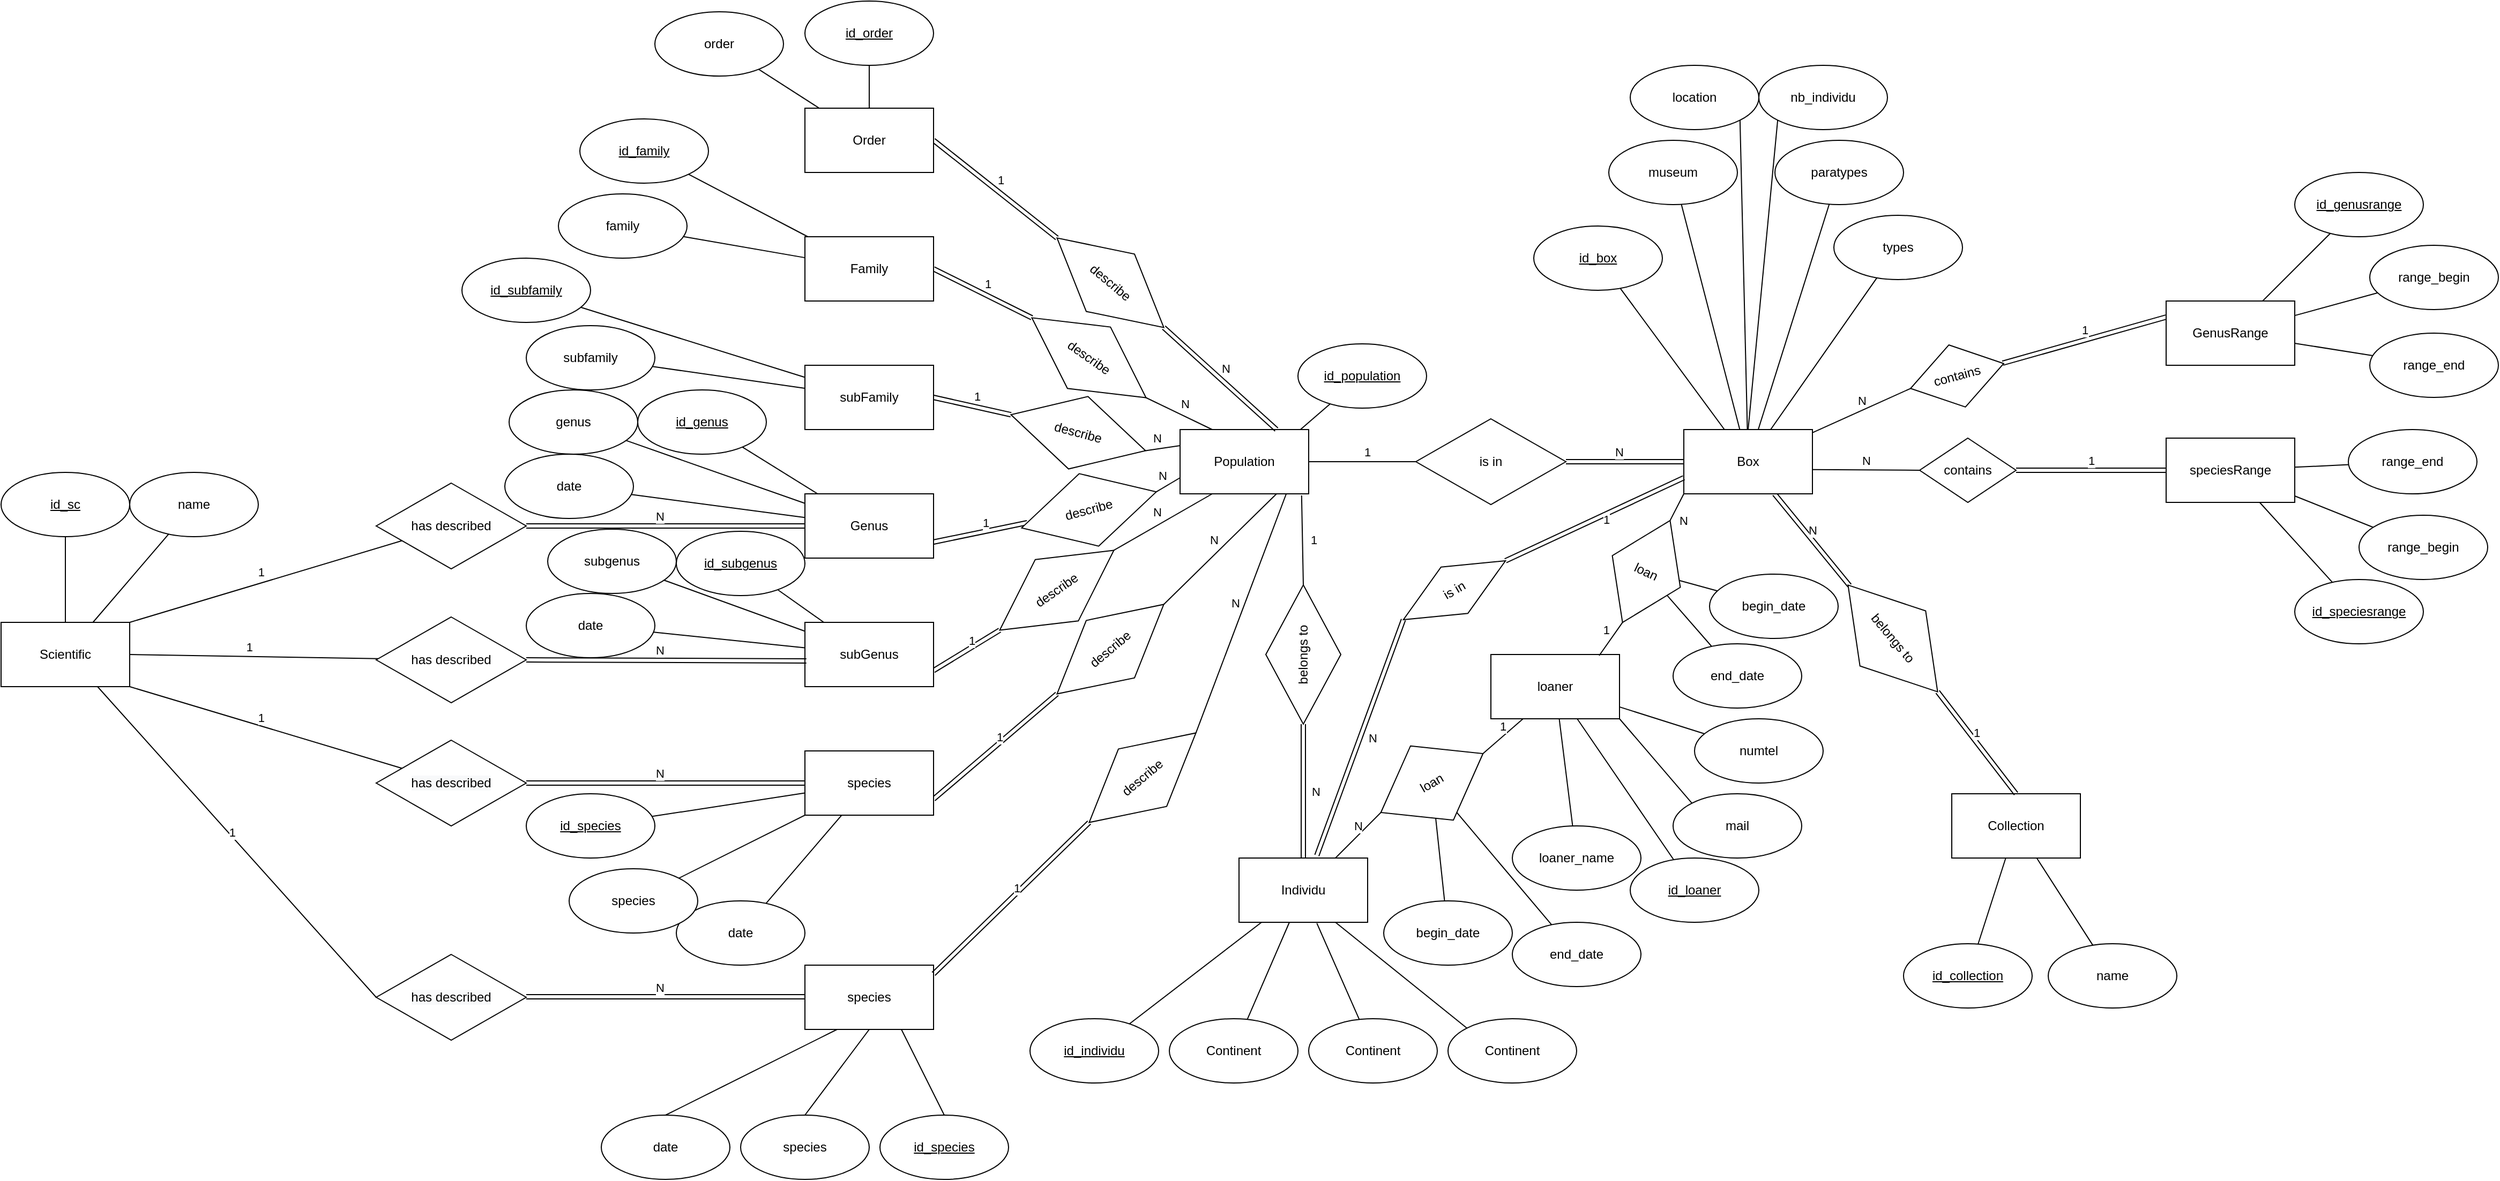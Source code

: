 <mxfile version="20.3.0" type="device" pages="2"><diagram id="7ybAsaF2i90_-SQH2EP4" name="Page-2"><mxGraphModel dx="2249" dy="2034" grid="1" gridSize="10" guides="1" tooltips="1" connect="1" arrows="1" fold="1" page="1" pageScale="1" pageWidth="827" pageHeight="1169" math="0" shadow="0"><root><mxCell id="0"/><mxCell id="1" parent="0"/><mxCell id="n-CfpSGGlOWB9Dty0N2i-37" value="1" style="edgeStyle=orthogonalEdgeStyle;rounded=0;orthogonalLoop=1;jettySize=auto;html=1;endArrow=none;endFill=0;labelPosition=right;verticalLabelPosition=top;align=left;verticalAlign=bottom;" parent="1" source="n_xSni3RXWunK0P1ispJ-1" target="n-CfpSGGlOWB9Dty0N2i-36" edge="1"><mxGeometry relative="1" as="geometry"/></mxCell><mxCell id="IL6jc3GbiaFt2JeYlQqi-174" value="" style="edgeStyle=none;rounded=0;jumpStyle=none;orthogonalLoop=1;jettySize=auto;html=1;endArrow=none;endFill=0;exitX=0.907;exitY=0.05;exitDx=0;exitDy=0;exitPerimeter=0;" parent="1" source="n_xSni3RXWunK0P1ispJ-1" target="IL6jc3GbiaFt2JeYlQqi-173" edge="1"><mxGeometry relative="1" as="geometry"/></mxCell><mxCell id="n_xSni3RXWunK0P1ispJ-1" value="Population" style="rounded=0;whiteSpace=wrap;html=1;" parent="1" vertex="1"><mxGeometry x="1040" y="390" width="120" height="60" as="geometry"/></mxCell><mxCell id="IL6jc3GbiaFt2JeYlQqi-18" value="1" style="edgeStyle=none;rounded=0;orthogonalLoop=1;jettySize=auto;html=1;endArrow=none;endFill=0;entryX=0;entryY=0.5;entryDx=0;entryDy=0;exitX=1;exitY=0.75;exitDx=0;exitDy=0;labelPosition=right;verticalLabelPosition=top;align=left;verticalAlign=bottom;shape=link;" parent="1" source="n-CfpSGGlOWB9Dty0N2i-1" target="IL6jc3GbiaFt2JeYlQqi-17" edge="1"><mxGeometry relative="1" as="geometry"/></mxCell><mxCell id="IL6jc3GbiaFt2JeYlQqi-144" value="" style="edgeStyle=none;rounded=0;jumpStyle=none;orthogonalLoop=1;jettySize=auto;html=1;endArrow=none;endFill=0;" parent="1" source="n-CfpSGGlOWB9Dty0N2i-1" target="IL6jc3GbiaFt2JeYlQqi-143" edge="1"><mxGeometry relative="1" as="geometry"/></mxCell><mxCell id="IL6jc3GbiaFt2JeYlQqi-146" value="" style="edgeStyle=none;rounded=0;jumpStyle=none;orthogonalLoop=1;jettySize=auto;html=1;endArrow=none;endFill=0;" parent="1" source="n-CfpSGGlOWB9Dty0N2i-1" target="IL6jc3GbiaFt2JeYlQqi-145" edge="1"><mxGeometry relative="1" as="geometry"/></mxCell><mxCell id="IL6jc3GbiaFt2JeYlQqi-148" value="" style="edgeStyle=none;rounded=0;jumpStyle=none;orthogonalLoop=1;jettySize=auto;html=1;endArrow=none;endFill=0;" parent="1" source="n-CfpSGGlOWB9Dty0N2i-1" target="IL6jc3GbiaFt2JeYlQqi-147" edge="1"><mxGeometry relative="1" as="geometry"/></mxCell><mxCell id="n-CfpSGGlOWB9Dty0N2i-1" value="subGenus" style="rounded=0;whiteSpace=wrap;html=1;" parent="1" vertex="1"><mxGeometry x="690" y="570" width="120" height="60" as="geometry"/></mxCell><mxCell id="IL6jc3GbiaFt2JeYlQqi-7" value="1" style="edgeStyle=none;rounded=0;orthogonalLoop=1;jettySize=auto;html=1;endArrow=none;endFill=0;entryX=0;entryY=0.5;entryDx=0;entryDy=0;exitX=1;exitY=0.5;exitDx=0;exitDy=0;labelPosition=right;verticalLabelPosition=top;align=left;verticalAlign=bottom;shape=link;" parent="1" source="n-CfpSGGlOWB9Dty0N2i-2" target="IL6jc3GbiaFt2JeYlQqi-6" edge="1"><mxGeometry relative="1" as="geometry"/></mxCell><mxCell id="IL6jc3GbiaFt2JeYlQqi-130" value="" style="edgeStyle=none;rounded=0;jumpStyle=none;orthogonalLoop=1;jettySize=auto;html=1;endArrow=none;endFill=0;" parent="1" source="n-CfpSGGlOWB9Dty0N2i-2" target="IL6jc3GbiaFt2JeYlQqi-129" edge="1"><mxGeometry relative="1" as="geometry"/></mxCell><mxCell id="IL6jc3GbiaFt2JeYlQqi-132" value="" style="edgeStyle=none;rounded=0;jumpStyle=none;orthogonalLoop=1;jettySize=auto;html=1;endArrow=none;endFill=0;" parent="1" source="n-CfpSGGlOWB9Dty0N2i-2" target="IL6jc3GbiaFt2JeYlQqi-131" edge="1"><mxGeometry relative="1" as="geometry"/></mxCell><mxCell id="n-CfpSGGlOWB9Dty0N2i-2" value="Family" style="rounded=0;whiteSpace=wrap;html=1;" parent="1" vertex="1"><mxGeometry x="690" y="210" width="120" height="60" as="geometry"/></mxCell><mxCell id="IL6jc3GbiaFt2JeYlQqi-15" value="1" style="edgeStyle=none;rounded=0;orthogonalLoop=1;jettySize=auto;html=1;endArrow=none;endFill=0;exitX=1;exitY=0.75;exitDx=0;exitDy=0;labelPosition=right;verticalLabelPosition=top;align=left;verticalAlign=bottom;shape=link;" parent="1" source="n-CfpSGGlOWB9Dty0N2i-3" target="IL6jc3GbiaFt2JeYlQqi-14" edge="1"><mxGeometry relative="1" as="geometry"/></mxCell><mxCell id="IL6jc3GbiaFt2JeYlQqi-138" value="" style="edgeStyle=none;rounded=0;jumpStyle=none;orthogonalLoop=1;jettySize=auto;html=1;endArrow=none;endFill=0;" parent="1" source="n-CfpSGGlOWB9Dty0N2i-3" target="IL6jc3GbiaFt2JeYlQqi-137" edge="1"><mxGeometry relative="1" as="geometry"/></mxCell><mxCell id="IL6jc3GbiaFt2JeYlQqi-140" value="" style="edgeStyle=none;rounded=0;jumpStyle=none;orthogonalLoop=1;jettySize=auto;html=1;endArrow=none;endFill=0;" parent="1" source="n-CfpSGGlOWB9Dty0N2i-3" target="IL6jc3GbiaFt2JeYlQqi-139" edge="1"><mxGeometry relative="1" as="geometry"/></mxCell><mxCell id="IL6jc3GbiaFt2JeYlQqi-142" value="" style="edgeStyle=none;rounded=0;jumpStyle=none;orthogonalLoop=1;jettySize=auto;html=1;endArrow=none;endFill=0;" parent="1" source="n-CfpSGGlOWB9Dty0N2i-3" target="IL6jc3GbiaFt2JeYlQqi-141" edge="1"><mxGeometry relative="1" as="geometry"/></mxCell><mxCell id="n-CfpSGGlOWB9Dty0N2i-3" value="Genus" style="rounded=0;whiteSpace=wrap;html=1;" parent="1" vertex="1"><mxGeometry x="690" y="450" width="120" height="60" as="geometry"/></mxCell><mxCell id="IL6jc3GbiaFt2JeYlQqi-26" value="1" style="edgeStyle=none;rounded=0;orthogonalLoop=1;jettySize=auto;html=1;endArrow=none;endFill=0;exitX=1;exitY=0.5;exitDx=0;exitDy=0;labelPosition=left;verticalLabelPosition=top;align=right;verticalAlign=bottom;" parent="1" source="n-CfpSGGlOWB9Dty0N2i-6" target="IL6jc3GbiaFt2JeYlQqi-25" edge="1"><mxGeometry relative="1" as="geometry"><mxPoint x="190" y="605" as="sourcePoint"/></mxGeometry></mxCell><mxCell id="IL6jc3GbiaFt2JeYlQqi-2" value="1" style="rounded=0;orthogonalLoop=1;jettySize=auto;html=1;endArrow=none;endFill=0;entryX=0;entryY=0.5;entryDx=0;entryDy=0;exitX=1;exitY=0.5;exitDx=0;exitDy=0;shape=link;labelPosition=right;verticalLabelPosition=top;align=left;verticalAlign=bottom;" parent="1" source="n-CfpSGGlOWB9Dty0N2i-5" target="IL6jc3GbiaFt2JeYlQqi-1" edge="1"><mxGeometry relative="1" as="geometry"/></mxCell><mxCell id="IL6jc3GbiaFt2JeYlQqi-126" value="" style="edgeStyle=none;rounded=0;jumpStyle=none;orthogonalLoop=1;jettySize=auto;html=1;endArrow=none;endFill=0;" parent="1" source="n-CfpSGGlOWB9Dty0N2i-5" target="IL6jc3GbiaFt2JeYlQqi-125" edge="1"><mxGeometry relative="1" as="geometry"/></mxCell><mxCell id="IL6jc3GbiaFt2JeYlQqi-128" value="" style="edgeStyle=none;rounded=0;jumpStyle=none;orthogonalLoop=1;jettySize=auto;html=1;endArrow=none;endFill=0;" parent="1" source="n-CfpSGGlOWB9Dty0N2i-5" target="IL6jc3GbiaFt2JeYlQqi-127" edge="1"><mxGeometry relative="1" as="geometry"/></mxCell><mxCell id="n-CfpSGGlOWB9Dty0N2i-5" value="Order" style="rounded=0;whiteSpace=wrap;html=1;" parent="1" vertex="1"><mxGeometry x="690" y="90" width="120" height="60" as="geometry"/></mxCell><mxCell id="IL6jc3GbiaFt2JeYlQqi-122" value="" style="edgeStyle=none;rounded=0;jumpStyle=none;orthogonalLoop=1;jettySize=auto;html=1;endArrow=none;endFill=0;" parent="1" source="n-CfpSGGlOWB9Dty0N2i-6" target="IL6jc3GbiaFt2JeYlQqi-121" edge="1"><mxGeometry relative="1" as="geometry"/></mxCell><mxCell id="IL6jc3GbiaFt2JeYlQqi-124" value="" style="edgeStyle=none;rounded=0;jumpStyle=none;orthogonalLoop=1;jettySize=auto;html=1;endArrow=none;endFill=0;" parent="1" source="n-CfpSGGlOWB9Dty0N2i-6" target="IL6jc3GbiaFt2JeYlQqi-123" edge="1"><mxGeometry relative="1" as="geometry"/></mxCell><mxCell id="n-CfpSGGlOWB9Dty0N2i-6" value="Scientific" style="rounded=0;whiteSpace=wrap;html=1;" parent="1" vertex="1"><mxGeometry x="-60" y="570" width="120" height="60" as="geometry"/></mxCell><mxCell id="IL6jc3GbiaFt2JeYlQqi-24" value="1" style="edgeStyle=none;rounded=0;orthogonalLoop=1;jettySize=auto;html=1;endArrow=none;endFill=0;exitX=1;exitY=0;exitDx=0;exitDy=0;labelPosition=left;verticalLabelPosition=top;align=right;verticalAlign=bottom;" parent="1" source="n-CfpSGGlOWB9Dty0N2i-6" target="IL6jc3GbiaFt2JeYlQqi-23" edge="1"><mxGeometry relative="1" as="geometry"><mxPoint x="190" y="480" as="sourcePoint"/></mxGeometry></mxCell><mxCell id="IL6jc3GbiaFt2JeYlQqi-11" value="1" style="edgeStyle=none;rounded=0;orthogonalLoop=1;jettySize=auto;html=1;endArrow=none;endFill=0;entryX=0;entryY=0.5;entryDx=0;entryDy=0;exitX=1;exitY=0.5;exitDx=0;exitDy=0;labelPosition=right;verticalLabelPosition=top;align=left;verticalAlign=bottom;shape=link;" parent="1" source="n-CfpSGGlOWB9Dty0N2i-8" target="IL6jc3GbiaFt2JeYlQqi-10" edge="1"><mxGeometry relative="1" as="geometry"/></mxCell><mxCell id="IL6jc3GbiaFt2JeYlQqi-134" value="" style="edgeStyle=none;rounded=0;jumpStyle=none;orthogonalLoop=1;jettySize=auto;html=1;endArrow=none;endFill=0;" parent="1" source="n-CfpSGGlOWB9Dty0N2i-8" target="IL6jc3GbiaFt2JeYlQqi-133" edge="1"><mxGeometry relative="1" as="geometry"/></mxCell><mxCell id="IL6jc3GbiaFt2JeYlQqi-136" value="" style="edgeStyle=none;rounded=0;jumpStyle=none;orthogonalLoop=1;jettySize=auto;html=1;endArrow=none;endFill=0;" parent="1" source="n-CfpSGGlOWB9Dty0N2i-8" target="IL6jc3GbiaFt2JeYlQqi-135" edge="1"><mxGeometry relative="1" as="geometry"/></mxCell><mxCell id="n-CfpSGGlOWB9Dty0N2i-8" value="subFamily" style="rounded=0;whiteSpace=wrap;html=1;" parent="1" vertex="1"><mxGeometry x="690" y="330" width="120" height="60" as="geometry"/></mxCell><mxCell id="n-CfpSGGlOWB9Dty0N2i-38" value="N" style="edgeStyle=orthogonalEdgeStyle;rounded=0;orthogonalLoop=1;jettySize=auto;html=1;exitX=0;exitY=0.5;exitDx=0;exitDy=0;entryX=1;entryY=0.5;entryDx=0;entryDy=0;endArrow=none;endFill=0;labelPosition=left;verticalLabelPosition=top;align=right;verticalAlign=bottom;shape=link;" parent="1" source="n-CfpSGGlOWB9Dty0N2i-9" target="n-CfpSGGlOWB9Dty0N2i-36" edge="1"><mxGeometry relative="1" as="geometry"/></mxCell><mxCell id="IL6jc3GbiaFt2JeYlQqi-63" value="N" style="edgeStyle=none;rounded=0;jumpStyle=none;orthogonalLoop=1;jettySize=auto;html=1;exitX=0;exitY=1;exitDx=0;exitDy=0;endArrow=none;endFill=0;entryX=0.5;entryY=0;entryDx=0;entryDy=0;labelPosition=right;verticalLabelPosition=bottom;align=left;verticalAlign=top;" parent="1" source="n-CfpSGGlOWB9Dty0N2i-9" target="IL6jc3GbiaFt2JeYlQqi-57" edge="1"><mxGeometry relative="1" as="geometry"><mxPoint x="1560" y="490" as="targetPoint"/></mxGeometry></mxCell><mxCell id="IL6jc3GbiaFt2JeYlQqi-89" value="N" style="edgeStyle=none;rounded=0;jumpStyle=none;orthogonalLoop=1;jettySize=auto;html=1;endArrow=none;endFill=0;labelPosition=center;verticalLabelPosition=top;align=center;verticalAlign=bottom;shape=link;" parent="1" source="n-CfpSGGlOWB9Dty0N2i-9" target="IL6jc3GbiaFt2JeYlQqi-88" edge="1"><mxGeometry relative="1" as="geometry"/></mxCell><mxCell id="IL6jc3GbiaFt2JeYlQqi-156" value="" style="edgeStyle=none;rounded=0;jumpStyle=none;orthogonalLoop=1;jettySize=auto;html=1;endArrow=none;endFill=0;" parent="1" source="n-CfpSGGlOWB9Dty0N2i-9" target="IL6jc3GbiaFt2JeYlQqi-155" edge="1"><mxGeometry relative="1" as="geometry"/></mxCell><mxCell id="IL6jc3GbiaFt2JeYlQqi-158" value="" style="edgeStyle=none;rounded=0;jumpStyle=none;orthogonalLoop=1;jettySize=auto;html=1;endArrow=none;endFill=0;" parent="1" source="n-CfpSGGlOWB9Dty0N2i-9" target="IL6jc3GbiaFt2JeYlQqi-157" edge="1"><mxGeometry relative="1" as="geometry"/></mxCell><mxCell id="IL6jc3GbiaFt2JeYlQqi-160" value="" style="edgeStyle=none;rounded=0;jumpStyle=none;orthogonalLoop=1;jettySize=auto;html=1;endArrow=none;endFill=0;" parent="1" source="n-CfpSGGlOWB9Dty0N2i-9" target="IL6jc3GbiaFt2JeYlQqi-159" edge="1"><mxGeometry relative="1" as="geometry"/></mxCell><mxCell id="IL6jc3GbiaFt2JeYlQqi-162" value="" style="edgeStyle=none;rounded=0;jumpStyle=none;orthogonalLoop=1;jettySize=auto;html=1;endArrow=none;endFill=0;" parent="1" source="n-CfpSGGlOWB9Dty0N2i-9" target="IL6jc3GbiaFt2JeYlQqi-161" edge="1"><mxGeometry relative="1" as="geometry"/></mxCell><mxCell id="IL6jc3GbiaFt2JeYlQqi-164" value="" style="edgeStyle=none;rounded=0;jumpStyle=none;orthogonalLoop=1;jettySize=auto;html=1;endArrow=none;endFill=0;entryX=1;entryY=1;entryDx=0;entryDy=0;" parent="1" source="n-CfpSGGlOWB9Dty0N2i-9" target="IL6jc3GbiaFt2JeYlQqi-163" edge="1"><mxGeometry relative="1" as="geometry"/></mxCell><mxCell id="n-CfpSGGlOWB9Dty0N2i-9" value="Box" style="rounded=0;whiteSpace=wrap;html=1;" parent="1" vertex="1"><mxGeometry x="1510" y="390" width="120" height="60" as="geometry"/></mxCell><mxCell id="IL6jc3GbiaFt2JeYlQqi-28" value="1" style="edgeStyle=none;rounded=0;orthogonalLoop=1;jettySize=auto;html=1;endArrow=none;endFill=0;exitX=1;exitY=1;exitDx=0;exitDy=0;labelPosition=left;verticalLabelPosition=top;align=right;verticalAlign=bottom;" parent="1" source="n-CfpSGGlOWB9Dty0N2i-6" target="IL6jc3GbiaFt2JeYlQqi-27" edge="1"><mxGeometry relative="1" as="geometry"><mxPoint x="190" y="720" as="sourcePoint"/></mxGeometry></mxCell><mxCell id="IL6jc3GbiaFt2JeYlQqi-98" value="" style="edgeStyle=none;rounded=0;jumpStyle=none;orthogonalLoop=1;jettySize=auto;html=1;endArrow=none;endFill=0;" parent="1" source="n-CfpSGGlOWB9Dty0N2i-12" target="IL6jc3GbiaFt2JeYlQqi-97" edge="1"><mxGeometry relative="1" as="geometry"/></mxCell><mxCell id="IL6jc3GbiaFt2JeYlQqi-100" value="" style="edgeStyle=none;rounded=0;jumpStyle=none;orthogonalLoop=1;jettySize=auto;html=1;endArrow=none;endFill=0;" parent="1" source="n-CfpSGGlOWB9Dty0N2i-12" target="IL6jc3GbiaFt2JeYlQqi-99" edge="1"><mxGeometry relative="1" as="geometry"/></mxCell><mxCell id="n-CfpSGGlOWB9Dty0N2i-12" value="Collection&lt;span style=&quot;color: rgba(0, 0, 0, 0); font-family: monospace; font-size: 0px; text-align: start;&quot;&gt;%3CmxGraphModel%3E%3Croot%3E%3CmxCell%20id%3D%220%22%2F%3E%3CmxCell%20id%3D%221%22%20parent%3D%220%22%2F%3E%3CmxCell%20id%3D%222%22%20value%3D%22Specimen%22%20style%3D%22rounded%3D0%3BwhiteSpace%3Dwrap%3Bhtml%3D1%3B%22%20vertex%3D%221%22%20parent%3D%221%22%3E%3CmxGeometry%20x%3D%2250%22%20y%3D%22100%22%20width%3D%22120%22%20height%3D%2260%22%20as%3D%22geometry%22%2F%3E%3C%2FmxCell%3E%3C%2Froot%3E%3C%2FmxGraphModel%3E&lt;/span&gt;&lt;span style=&quot;color: rgba(0, 0, 0, 0); font-family: monospace; font-size: 0px; text-align: start;&quot;&gt;%3CmxGraphModel%3E%3Croot%3E%3CmxCell%20id%3D%220%22%2F%3E%3CmxCell%20id%3D%221%22%20parent%3D%220%22%2F%3E%3CmxCell%20id%3D%222%22%20value%3D%22Specimen%22%20style%3D%22rounded%3D0%3BwhiteSpace%3Dwrap%3Bhtml%3D1%3B%22%20vertex%3D%221%22%20parent%3D%221%22%3E%3CmxGeometry%20x%3D%2250%22%20y%3D%22100%22%20width%3D%22120%22%20height%3D%2260%22%20as%3D%22geometry%22%2F%3E%3C%2FmxCell%3E%3C%2Froot%3E%3C%2FmxGraphModel%3E&lt;/span&gt;&lt;span style=&quot;color: rgba(0, 0, 0, 0); font-family: monospace; font-size: 0px; text-align: start;&quot;&gt;%3CmxGraphModel%3E%3Croot%3E%3CmxCell%20id%3D%220%22%2F%3E%3CmxCell%20id%3D%221%22%20parent%3D%220%22%2F%3E%3CmxCell%20id%3D%222%22%20value%3D%22Specimen%22%20style%3D%22rounded%3D0%3BwhiteSpace%3Dwrap%3Bhtml%3D1%3B%22%20vertex%3D%221%22%20parent%3D%221%22%3E%3CmxGeometry%20x%3D%2250%22%20y%3D%22100%22%20width%3D%22120%22%20height%3D%2260%22%20as%3D%22geometry%22%2F%3E%3C%2FmxCell%3E%3C%2Froot%3E%3C%2FmxGraphModel%3E&lt;/span&gt;" style="rounded=0;whiteSpace=wrap;html=1;" parent="1" vertex="1"><mxGeometry x="1760" y="730" width="120" height="60" as="geometry"/></mxCell><mxCell id="IL6jc3GbiaFt2JeYlQqi-118" value="" style="edgeStyle=none;rounded=0;jumpStyle=none;orthogonalLoop=1;jettySize=auto;html=1;endArrow=none;endFill=0;" parent="1" source="n-CfpSGGlOWB9Dty0N2i-13" target="IL6jc3GbiaFt2JeYlQqi-117" edge="1"><mxGeometry relative="1" as="geometry"/></mxCell><mxCell id="IL6jc3GbiaFt2JeYlQqi-120" value="" style="edgeStyle=none;rounded=0;jumpStyle=none;orthogonalLoop=1;jettySize=auto;html=1;endArrow=none;endFill=0;" parent="1" source="n-CfpSGGlOWB9Dty0N2i-13" target="IL6jc3GbiaFt2JeYlQqi-119" edge="1"><mxGeometry relative="1" as="geometry"/></mxCell><mxCell id="n-CfpSGGlOWB9Dty0N2i-13" value="loaner" style="rounded=0;whiteSpace=wrap;html=1;" parent="1" vertex="1"><mxGeometry x="1330" y="600" width="120" height="60" as="geometry"/></mxCell><mxCell id="IL6jc3GbiaFt2JeYlQqi-77" value="1" style="edgeStyle=none;rounded=0;jumpStyle=none;orthogonalLoop=1;jettySize=auto;html=1;endArrow=none;endFill=0;exitX=0;exitY=0.5;exitDx=0;exitDy=0;shape=link;verticalAlign=bottom;" parent="1" source="n-CfpSGGlOWB9Dty0N2i-16" target="IL6jc3GbiaFt2JeYlQqi-76" edge="1"><mxGeometry relative="1" as="geometry"/></mxCell><mxCell id="IL6jc3GbiaFt2JeYlQqi-102" value="" style="edgeStyle=none;rounded=0;jumpStyle=none;orthogonalLoop=1;jettySize=auto;html=1;endArrow=none;endFill=0;" parent="1" source="n-CfpSGGlOWB9Dty0N2i-16" target="IL6jc3GbiaFt2JeYlQqi-101" edge="1"><mxGeometry relative="1" as="geometry"/></mxCell><mxCell id="IL6jc3GbiaFt2JeYlQqi-104" value="" style="edgeStyle=none;rounded=0;jumpStyle=none;orthogonalLoop=1;jettySize=auto;html=1;endArrow=none;endFill=0;" parent="1" source="n-CfpSGGlOWB9Dty0N2i-16" target="IL6jc3GbiaFt2JeYlQqi-103" edge="1"><mxGeometry relative="1" as="geometry"/></mxCell><mxCell id="IL6jc3GbiaFt2JeYlQqi-106" value="" style="edgeStyle=none;rounded=0;jumpStyle=none;orthogonalLoop=1;jettySize=auto;html=1;endArrow=none;endFill=0;" parent="1" source="n-CfpSGGlOWB9Dty0N2i-16" target="IL6jc3GbiaFt2JeYlQqi-105" edge="1"><mxGeometry relative="1" as="geometry"/></mxCell><mxCell id="n-CfpSGGlOWB9Dty0N2i-16" value="speciesRange" style="rounded=0;whiteSpace=wrap;html=1;" parent="1" vertex="1"><mxGeometry x="1960" y="398" width="120" height="60" as="geometry"/></mxCell><mxCell id="IL6jc3GbiaFt2JeYlQqi-49" value="N" style="edgeStyle=none;rounded=0;jumpStyle=none;orthogonalLoop=1;jettySize=auto;html=1;endArrow=none;endFill=0;spacing=8;labelPosition=right;verticalLabelPosition=middle;align=left;verticalAlign=middle;shape=link;" parent="1" source="n-CfpSGGlOWB9Dty0N2i-18" target="IL6jc3GbiaFt2JeYlQqi-48" edge="1"><mxGeometry relative="1" as="geometry"/></mxCell><mxCell id="IL6jc3GbiaFt2JeYlQqi-67" value="N" style="edgeStyle=none;rounded=0;jumpStyle=none;orthogonalLoop=1;jettySize=auto;html=1;endArrow=none;endFill=0;labelPosition=center;verticalLabelPosition=top;align=center;verticalAlign=bottom;entryX=0;entryY=0.5;entryDx=0;entryDy=0;" parent="1" source="n-CfpSGGlOWB9Dty0N2i-18" target="IL6jc3GbiaFt2JeYlQqi-66" edge="1"><mxGeometry relative="1" as="geometry"/></mxCell><mxCell id="IL6jc3GbiaFt2JeYlQqi-114" value="" style="edgeStyle=none;rounded=0;jumpStyle=none;orthogonalLoop=1;jettySize=auto;html=1;endArrow=none;endFill=0;" parent="1" source="n-CfpSGGlOWB9Dty0N2i-18" target="IL6jc3GbiaFt2JeYlQqi-113" edge="1"><mxGeometry relative="1" as="geometry"/></mxCell><mxCell id="IL6jc3GbiaFt2JeYlQqi-116" value="" style="edgeStyle=none;rounded=0;jumpStyle=none;orthogonalLoop=1;jettySize=auto;html=1;endArrow=none;endFill=0;" parent="1" source="n-CfpSGGlOWB9Dty0N2i-18" target="IL6jc3GbiaFt2JeYlQqi-115" edge="1"><mxGeometry relative="1" as="geometry"/></mxCell><mxCell id="n-CfpSGGlOWB9Dty0N2i-18" value="Individu" style="rounded=0;whiteSpace=wrap;html=1;" parent="1" vertex="1"><mxGeometry x="1095" y="790" width="120" height="60" as="geometry"/></mxCell><mxCell id="IL6jc3GbiaFt2JeYlQqi-74" value="1" style="edgeStyle=none;rounded=0;jumpStyle=none;orthogonalLoop=1;jettySize=auto;html=1;endArrow=none;endFill=0;exitX=0;exitY=0.25;exitDx=0;exitDy=0;shape=link;verticalAlign=bottom;" parent="1" source="n-CfpSGGlOWB9Dty0N2i-19" target="IL6jc3GbiaFt2JeYlQqi-73" edge="1"><mxGeometry relative="1" as="geometry"/></mxCell><mxCell id="IL6jc3GbiaFt2JeYlQqi-108" value="" style="edgeStyle=none;rounded=0;jumpStyle=none;orthogonalLoop=1;jettySize=auto;html=1;endArrow=none;endFill=0;" parent="1" source="n-CfpSGGlOWB9Dty0N2i-19" target="IL6jc3GbiaFt2JeYlQqi-107" edge="1"><mxGeometry relative="1" as="geometry"/></mxCell><mxCell id="IL6jc3GbiaFt2JeYlQqi-110" value="" style="edgeStyle=none;rounded=0;jumpStyle=none;orthogonalLoop=1;jettySize=auto;html=1;endArrow=none;endFill=0;" parent="1" source="n-CfpSGGlOWB9Dty0N2i-19" target="IL6jc3GbiaFt2JeYlQqi-109" edge="1"><mxGeometry relative="1" as="geometry"/></mxCell><mxCell id="IL6jc3GbiaFt2JeYlQqi-112" value="" style="edgeStyle=none;rounded=0;jumpStyle=none;orthogonalLoop=1;jettySize=auto;html=1;endArrow=none;endFill=0;" parent="1" source="n-CfpSGGlOWB9Dty0N2i-19" target="IL6jc3GbiaFt2JeYlQqi-111" edge="1"><mxGeometry relative="1" as="geometry"/></mxCell><mxCell id="n-CfpSGGlOWB9Dty0N2i-19" value="GenusRange" style="rounded=0;whiteSpace=wrap;html=1;" parent="1" vertex="1"><mxGeometry x="1960" y="270" width="120" height="60" as="geometry"/></mxCell><mxCell id="IL6jc3GbiaFt2JeYlQqi-21" value="1" style="edgeStyle=none;rounded=0;orthogonalLoop=1;jettySize=auto;html=1;endArrow=none;endFill=0;entryX=0;entryY=0.5;entryDx=0;entryDy=0;exitX=1;exitY=0.75;exitDx=0;exitDy=0;labelPosition=right;verticalLabelPosition=top;align=left;verticalAlign=bottom;shape=link;" parent="1" source="n-CfpSGGlOWB9Dty0N2i-25" target="IL6jc3GbiaFt2JeYlQqi-20" edge="1"><mxGeometry relative="1" as="geometry"/></mxCell><mxCell id="IL6jc3GbiaFt2JeYlQqi-150" value="" style="edgeStyle=none;rounded=0;jumpStyle=none;orthogonalLoop=1;jettySize=auto;html=1;endArrow=none;endFill=0;" parent="1" source="n-CfpSGGlOWB9Dty0N2i-25" target="IL6jc3GbiaFt2JeYlQqi-149" edge="1"><mxGeometry relative="1" as="geometry"/></mxCell><mxCell id="IL6jc3GbiaFt2JeYlQqi-152" value="" style="edgeStyle=none;rounded=0;jumpStyle=none;orthogonalLoop=1;jettySize=auto;html=1;endArrow=none;endFill=0;" parent="1" source="n-CfpSGGlOWB9Dty0N2i-25" target="IL6jc3GbiaFt2JeYlQqi-151" edge="1"><mxGeometry relative="1" as="geometry"/></mxCell><mxCell id="IL6jc3GbiaFt2JeYlQqi-154" value="" style="edgeStyle=none;rounded=0;jumpStyle=none;orthogonalLoop=1;jettySize=auto;html=1;endArrow=none;endFill=0;" parent="1" source="n-CfpSGGlOWB9Dty0N2i-25" target="IL6jc3GbiaFt2JeYlQqi-153" edge="1"><mxGeometry relative="1" as="geometry"/></mxCell><mxCell id="n-CfpSGGlOWB9Dty0N2i-25" value="species" style="rounded=0;whiteSpace=wrap;html=1;" parent="1" vertex="1"><mxGeometry x="690" y="690" width="120" height="60" as="geometry"/></mxCell><mxCell id="n-CfpSGGlOWB9Dty0N2i-36" value="is in" style="rhombus;whiteSpace=wrap;html=1;rounded=0;" parent="1" vertex="1"><mxGeometry x="1260" y="380" width="140" height="80" as="geometry"/></mxCell><mxCell id="IL6jc3GbiaFt2JeYlQqi-4" value="N" style="rounded=0;orthogonalLoop=1;jettySize=auto;html=1;exitX=1;exitY=0.5;exitDx=0;exitDy=0;endArrow=none;endFill=0;entryX=0.75;entryY=0;entryDx=0;entryDy=0;shape=link;labelPosition=right;verticalLabelPosition=top;align=left;verticalAlign=bottom;" parent="1" source="IL6jc3GbiaFt2JeYlQqi-1" target="n_xSni3RXWunK0P1ispJ-1" edge="1"><mxGeometry relative="1" as="geometry"/></mxCell><mxCell id="IL6jc3GbiaFt2JeYlQqi-1" value="describe" style="rhombus;whiteSpace=wrap;html=1;rounded=0;rotation=40;" parent="1" vertex="1"><mxGeometry x="910" y="217.96" width="130" height="70" as="geometry"/></mxCell><mxCell id="IL6jc3GbiaFt2JeYlQqi-8" value="N" style="edgeStyle=none;rounded=0;orthogonalLoop=1;jettySize=auto;html=1;exitX=1;exitY=0.5;exitDx=0;exitDy=0;entryX=0.25;entryY=0;entryDx=0;entryDy=0;endArrow=none;endFill=0;labelPosition=right;verticalLabelPosition=top;align=left;verticalAlign=bottom;" parent="1" source="IL6jc3GbiaFt2JeYlQqi-6" target="n_xSni3RXWunK0P1ispJ-1" edge="1"><mxGeometry relative="1" as="geometry"/></mxCell><mxCell id="IL6jc3GbiaFt2JeYlQqi-6" value="&lt;span style=&quot;color: rgb(0, 0, 0); font-family: Helvetica; font-size: 12px; font-style: normal; font-variant-ligatures: normal; font-variant-caps: normal; font-weight: 400; letter-spacing: normal; orphans: 2; text-align: center; text-indent: 0px; text-transform: none; widows: 2; word-spacing: 0px; -webkit-text-stroke-width: 0px; background-color: rgb(255, 255, 255); text-decoration-thickness: initial; text-decoration-style: initial; text-decoration-color: initial; float: none; display: inline !important;&quot;&gt;describe&lt;/span&gt;" style="rhombus;whiteSpace=wrap;html=1;rounded=0;rotation=35;" parent="1" vertex="1"><mxGeometry x="890" y="287.96" width="130" height="70" as="geometry"/></mxCell><mxCell id="IL6jc3GbiaFt2JeYlQqi-12" value="N" style="edgeStyle=none;rounded=0;orthogonalLoop=1;jettySize=auto;html=1;exitX=1;exitY=0.5;exitDx=0;exitDy=0;entryX=0;entryY=0.25;entryDx=0;entryDy=0;endArrow=none;endFill=0;labelPosition=left;verticalLabelPosition=top;align=right;verticalAlign=bottom;" parent="1" source="IL6jc3GbiaFt2JeYlQqi-10" target="n_xSni3RXWunK0P1ispJ-1" edge="1"><mxGeometry relative="1" as="geometry"/></mxCell><mxCell id="IL6jc3GbiaFt2JeYlQqi-10" value="&lt;span style=&quot;color: rgb(0, 0, 0); font-family: Helvetica; font-size: 12px; font-style: normal; font-variant-ligatures: normal; font-variant-caps: normal; font-weight: 400; letter-spacing: normal; orphans: 2; text-align: center; text-indent: 0px; text-transform: none; widows: 2; word-spacing: 0px; -webkit-text-stroke-width: 0px; background-color: rgb(255, 255, 255); text-decoration-thickness: initial; text-decoration-style: initial; text-decoration-color: initial; float: none; display: inline !important;&quot;&gt;describe&lt;/span&gt;" style="rhombus;whiteSpace=wrap;html=1;rounded=0;rotation=15;" parent="1" vertex="1"><mxGeometry x="880" y="357.96" width="130" height="70" as="geometry"/></mxCell><mxCell id="IL6jc3GbiaFt2JeYlQqi-16" value="N" style="edgeStyle=none;rounded=0;orthogonalLoop=1;jettySize=auto;html=1;exitX=1;exitY=0.5;exitDx=0;exitDy=0;entryX=0;entryY=0.75;entryDx=0;entryDy=0;endArrow=none;endFill=0;labelPosition=left;verticalLabelPosition=top;align=right;verticalAlign=bottom;" parent="1" source="IL6jc3GbiaFt2JeYlQqi-14" target="n_xSni3RXWunK0P1ispJ-1" edge="1"><mxGeometry relative="1" as="geometry"/></mxCell><mxCell id="IL6jc3GbiaFt2JeYlQqi-14" value="&lt;span style=&quot;color: rgb(0, 0, 0); font-family: Helvetica; font-size: 12px; font-style: normal; font-variant-ligatures: normal; font-variant-caps: normal; font-weight: 400; letter-spacing: normal; orphans: 2; text-align: center; text-indent: 0px; text-transform: none; widows: 2; word-spacing: 0px; -webkit-text-stroke-width: 0px; background-color: rgb(255, 255, 255); text-decoration-thickness: initial; text-decoration-style: initial; text-decoration-color: initial; float: none; display: inline !important;&quot;&gt;describe&lt;/span&gt;" style="rhombus;whiteSpace=wrap;html=1;rounded=0;rotation=-15;" parent="1" vertex="1"><mxGeometry x="890" y="430" width="130" height="70" as="geometry"/></mxCell><mxCell id="IL6jc3GbiaFt2JeYlQqi-19" value="N" style="edgeStyle=none;rounded=0;orthogonalLoop=1;jettySize=auto;html=1;exitX=1;exitY=0.5;exitDx=0;exitDy=0;entryX=0.25;entryY=1;entryDx=0;entryDy=0;endArrow=none;endFill=0;labelPosition=left;verticalLabelPosition=top;align=right;verticalAlign=bottom;" parent="1" source="IL6jc3GbiaFt2JeYlQqi-17" target="n_xSni3RXWunK0P1ispJ-1" edge="1"><mxGeometry relative="1" as="geometry"/></mxCell><mxCell id="IL6jc3GbiaFt2JeYlQqi-17" value="&lt;span style=&quot;color: rgb(0, 0, 0); font-family: Helvetica; font-size: 12px; font-style: normal; font-variant-ligatures: normal; font-variant-caps: normal; font-weight: 400; letter-spacing: normal; orphans: 2; text-align: center; text-indent: 0px; text-transform: none; widows: 2; word-spacing: 0px; -webkit-text-stroke-width: 0px; background-color: rgb(255, 255, 255); text-decoration-thickness: initial; text-decoration-style: initial; text-decoration-color: initial; float: none; display: inline !important;&quot;&gt;describe&lt;/span&gt;" style="rhombus;whiteSpace=wrap;html=1;rounded=0;rotation=-35;" parent="1" vertex="1"><mxGeometry x="860" y="505" width="130" height="70" as="geometry"/></mxCell><mxCell id="IL6jc3GbiaFt2JeYlQqi-22" value="N" style="edgeStyle=none;rounded=0;orthogonalLoop=1;jettySize=auto;html=1;exitX=1;exitY=0.5;exitDx=0;exitDy=0;entryX=0.75;entryY=1;entryDx=0;entryDy=0;endArrow=none;endFill=0;labelPosition=left;verticalLabelPosition=top;align=right;verticalAlign=bottom;" parent="1" source="IL6jc3GbiaFt2JeYlQqi-20" target="n_xSni3RXWunK0P1ispJ-1" edge="1"><mxGeometry relative="1" as="geometry"/></mxCell><mxCell id="IL6jc3GbiaFt2JeYlQqi-20" value="&lt;span style=&quot;color: rgb(0, 0, 0); font-family: Helvetica; font-size: 12px; font-style: normal; font-variant-ligatures: normal; font-variant-caps: normal; font-weight: 400; letter-spacing: normal; orphans: 2; text-align: center; text-indent: 0px; text-transform: none; widows: 2; word-spacing: 0px; -webkit-text-stroke-width: 0px; background-color: rgb(255, 255, 255); text-decoration-thickness: initial; text-decoration-style: initial; text-decoration-color: initial; float: none; display: inline !important;&quot;&gt;describe&lt;/span&gt;" style="rhombus;whiteSpace=wrap;html=1;rounded=0;rotation=320;" parent="1" vertex="1"><mxGeometry x="910" y="560" width="130" height="70" as="geometry"/></mxCell><mxCell id="IL6jc3GbiaFt2JeYlQqi-29" value="N" style="edgeStyle=none;rounded=0;orthogonalLoop=1;jettySize=auto;html=1;exitX=1;exitY=0.5;exitDx=0;exitDy=0;entryX=0;entryY=0.5;entryDx=0;entryDy=0;endArrow=none;endFill=0;labelPosition=left;verticalLabelPosition=top;align=right;verticalAlign=bottom;shape=link;" parent="1" source="IL6jc3GbiaFt2JeYlQqi-23" target="n-CfpSGGlOWB9Dty0N2i-3" edge="1"><mxGeometry relative="1" as="geometry"/></mxCell><mxCell id="IL6jc3GbiaFt2JeYlQqi-23" value="has described" style="rhombus;whiteSpace=wrap;html=1;rounded=0;" parent="1" vertex="1"><mxGeometry x="290" y="440" width="140" height="80" as="geometry"/></mxCell><mxCell id="IL6jc3GbiaFt2JeYlQqi-32" value="N" style="edgeStyle=none;rounded=0;orthogonalLoop=1;jettySize=auto;html=1;exitX=1;exitY=0.5;exitDx=0;exitDy=0;entryX=0.011;entryY=0.6;entryDx=0;entryDy=0;entryPerimeter=0;endArrow=none;endFill=0;labelPosition=left;verticalLabelPosition=top;align=right;verticalAlign=bottom;shape=link;" parent="1" source="IL6jc3GbiaFt2JeYlQqi-25" target="n-CfpSGGlOWB9Dty0N2i-1" edge="1"><mxGeometry relative="1" as="geometry"/></mxCell><mxCell id="IL6jc3GbiaFt2JeYlQqi-25" value="has described" style="rhombus;whiteSpace=wrap;html=1;rounded=0;" parent="1" vertex="1"><mxGeometry x="290" y="565" width="140" height="80" as="geometry"/></mxCell><mxCell id="IL6jc3GbiaFt2JeYlQqi-31" value="N" style="edgeStyle=none;rounded=0;orthogonalLoop=1;jettySize=auto;html=1;exitX=1;exitY=0.5;exitDx=0;exitDy=0;endArrow=none;endFill=0;labelPosition=left;verticalLabelPosition=top;align=right;verticalAlign=bottom;shape=link;" parent="1" source="IL6jc3GbiaFt2JeYlQqi-27" target="n-CfpSGGlOWB9Dty0N2i-25" edge="1"><mxGeometry relative="1" as="geometry"/></mxCell><mxCell id="IL6jc3GbiaFt2JeYlQqi-27" value="&lt;span style=&quot;color: rgb(0, 0, 0); font-family: Helvetica; font-size: 12px; font-style: normal; font-variant-ligatures: normal; font-variant-caps: normal; font-weight: 400; letter-spacing: normal; orphans: 2; text-align: center; text-indent: 0px; text-transform: none; widows: 2; word-spacing: 0px; -webkit-text-stroke-width: 0px; background-color: rgb(248, 249, 250); text-decoration-thickness: initial; text-decoration-style: initial; text-decoration-color: initial; float: none; display: inline !important;&quot;&gt;has described&lt;/span&gt;" style="rhombus;whiteSpace=wrap;html=1;rounded=0;" parent="1" vertex="1"><mxGeometry x="290" y="680" width="140" height="80" as="geometry"/></mxCell><mxCell id="IL6jc3GbiaFt2JeYlQqi-50" value="1" style="edgeStyle=none;rounded=0;jumpStyle=none;orthogonalLoop=1;jettySize=auto;html=1;exitX=1;exitY=0.5;exitDx=0;exitDy=0;endArrow=none;endFill=0;entryX=0.945;entryY=1.025;entryDx=0;entryDy=0;entryPerimeter=0;labelPosition=right;verticalLabelPosition=middle;align=left;verticalAlign=middle;spacing=8;" parent="1" source="IL6jc3GbiaFt2JeYlQqi-48" target="n_xSni3RXWunK0P1ispJ-1" edge="1"><mxGeometry relative="1" as="geometry"><mxPoint x="1155" y="460" as="targetPoint"/></mxGeometry></mxCell><mxCell id="IL6jc3GbiaFt2JeYlQqi-48" value="belongs to" style="rhombus;whiteSpace=wrap;html=1;rounded=0;rotation=-90;" parent="1" vertex="1"><mxGeometry x="1090" y="565" width="130" height="70" as="geometry"/></mxCell><mxCell id="IL6jc3GbiaFt2JeYlQqi-65" value="1" style="edgeStyle=none;rounded=0;jumpStyle=none;orthogonalLoop=1;jettySize=auto;html=1;exitX=0.5;exitY=1;exitDx=0;exitDy=0;endArrow=none;endFill=0;entryX=0.842;entryY=0.017;entryDx=0;entryDy=0;entryPerimeter=0;labelPosition=left;verticalLabelPosition=top;align=right;verticalAlign=bottom;" parent="1" source="IL6jc3GbiaFt2JeYlQqi-57" target="n-CfpSGGlOWB9Dty0N2i-13" edge="1"><mxGeometry relative="1" as="geometry"><mxPoint x="1460" y="630" as="targetPoint"/></mxGeometry></mxCell><mxCell id="IL6jc3GbiaFt2JeYlQqi-166" value="" style="edgeStyle=none;rounded=0;jumpStyle=none;orthogonalLoop=1;jettySize=auto;html=1;endArrow=none;endFill=0;" parent="1" source="IL6jc3GbiaFt2JeYlQqi-57" target="IL6jc3GbiaFt2JeYlQqi-165" edge="1"><mxGeometry relative="1" as="geometry"/></mxCell><mxCell id="IL6jc3GbiaFt2JeYlQqi-168" value="" style="edgeStyle=none;rounded=0;jumpStyle=none;orthogonalLoop=1;jettySize=auto;html=1;endArrow=none;endFill=0;" parent="1" source="IL6jc3GbiaFt2JeYlQqi-57" target="IL6jc3GbiaFt2JeYlQqi-167" edge="1"><mxGeometry relative="1" as="geometry"/></mxCell><mxCell id="IL6jc3GbiaFt2JeYlQqi-57" value="loan" style="rhombus;whiteSpace=wrap;html=1;rounded=0;rotation=25;textDirection=ltr;" parent="1" vertex="1"><mxGeometry x="1440" y="470" width="70" height="105" as="geometry"/></mxCell><mxCell id="IL6jc3GbiaFt2JeYlQqi-68" value="1" style="edgeStyle=none;rounded=0;jumpStyle=none;orthogonalLoop=1;jettySize=auto;html=1;exitX=1;exitY=0.5;exitDx=0;exitDy=0;entryX=0.25;entryY=1;entryDx=0;entryDy=0;endArrow=none;endFill=0;labelPosition=center;verticalLabelPosition=top;align=center;verticalAlign=bottom;" parent="1" source="IL6jc3GbiaFt2JeYlQqi-66" target="n-CfpSGGlOWB9Dty0N2i-13" edge="1"><mxGeometry relative="1" as="geometry"/></mxCell><mxCell id="IL6jc3GbiaFt2JeYlQqi-170" value="" style="edgeStyle=none;rounded=0;jumpStyle=none;orthogonalLoop=1;jettySize=auto;html=1;endArrow=none;endFill=0;" parent="1" source="IL6jc3GbiaFt2JeYlQqi-66" target="IL6jc3GbiaFt2JeYlQqi-169" edge="1"><mxGeometry relative="1" as="geometry"/></mxCell><mxCell id="IL6jc3GbiaFt2JeYlQqi-172" value="" style="edgeStyle=none;rounded=0;jumpStyle=none;orthogonalLoop=1;jettySize=auto;html=1;endArrow=none;endFill=0;" parent="1" source="IL6jc3GbiaFt2JeYlQqi-66" target="IL6jc3GbiaFt2JeYlQqi-171" edge="1"><mxGeometry relative="1" as="geometry"/></mxCell><mxCell id="IL6jc3GbiaFt2JeYlQqi-66" value="loan" style="rhombus;whiteSpace=wrap;html=1;rounded=0;rotation=-30;" parent="1" vertex="1"><mxGeometry x="1220" y="680" width="110" height="80" as="geometry"/></mxCell><mxCell id="IL6jc3GbiaFt2JeYlQqi-75" value="N" style="edgeStyle=none;rounded=0;jumpStyle=none;orthogonalLoop=1;jettySize=auto;html=1;exitX=0;exitY=0.5;exitDx=0;exitDy=0;endArrow=none;endFill=0;verticalAlign=bottom;" parent="1" source="IL6jc3GbiaFt2JeYlQqi-73" target="n-CfpSGGlOWB9Dty0N2i-9" edge="1"><mxGeometry relative="1" as="geometry"/></mxCell><mxCell id="IL6jc3GbiaFt2JeYlQqi-73" value="contains" style="rhombus;whiteSpace=wrap;html=1;rounded=0;rotation=-15;" parent="1" vertex="1"><mxGeometry x="1720" y="310" width="90" height="60" as="geometry"/></mxCell><mxCell id="IL6jc3GbiaFt2JeYlQqi-78" value="N" style="edgeStyle=none;rounded=0;jumpStyle=none;orthogonalLoop=1;jettySize=auto;html=1;exitX=0;exitY=0.5;exitDx=0;exitDy=0;entryX=1.004;entryY=0.622;entryDx=0;entryDy=0;entryPerimeter=0;endArrow=none;endFill=0;verticalAlign=bottom;" parent="1" source="IL6jc3GbiaFt2JeYlQqi-76" target="n-CfpSGGlOWB9Dty0N2i-9" edge="1"><mxGeometry relative="1" as="geometry"/></mxCell><mxCell id="IL6jc3GbiaFt2JeYlQqi-76" value="contains" style="rhombus;whiteSpace=wrap;html=1;rounded=0;rotation=0;" parent="1" vertex="1"><mxGeometry x="1730" y="398" width="90" height="60" as="geometry"/></mxCell><mxCell id="IL6jc3GbiaFt2JeYlQqi-90" value="1" style="edgeStyle=none;rounded=0;jumpStyle=none;orthogonalLoop=1;jettySize=auto;html=1;exitX=1;exitY=0.5;exitDx=0;exitDy=0;entryX=0.5;entryY=0;entryDx=0;entryDy=0;endArrow=none;endFill=0;labelPosition=center;verticalLabelPosition=top;align=center;verticalAlign=bottom;shape=link;" parent="1" source="IL6jc3GbiaFt2JeYlQqi-88" target="n-CfpSGGlOWB9Dty0N2i-12" edge="1"><mxGeometry relative="1" as="geometry"/></mxCell><mxCell id="IL6jc3GbiaFt2JeYlQqi-88" value="belongs to" style="rhombus;whiteSpace=wrap;html=1;rounded=0;rotation=50;" parent="1" vertex="1"><mxGeometry x="1640" y="545" width="130" height="80" as="geometry"/></mxCell><mxCell id="IL6jc3GbiaFt2JeYlQqi-97" value="&lt;u&gt;id_collection&lt;/u&gt;" style="ellipse;whiteSpace=wrap;html=1;rounded=0;" parent="1" vertex="1"><mxGeometry x="1715" y="870" width="120" height="60" as="geometry"/></mxCell><mxCell id="IL6jc3GbiaFt2JeYlQqi-99" value="name" style="ellipse;whiteSpace=wrap;html=1;rounded=0;" parent="1" vertex="1"><mxGeometry x="1850" y="870" width="120" height="60" as="geometry"/></mxCell><mxCell id="IL6jc3GbiaFt2JeYlQqi-101" value="range_begin" style="ellipse;whiteSpace=wrap;html=1;rounded=0;" parent="1" vertex="1"><mxGeometry x="2140" y="470" width="120" height="60" as="geometry"/></mxCell><mxCell id="IL6jc3GbiaFt2JeYlQqi-103" value="&lt;u&gt;id_speciesrange&lt;/u&gt;" style="ellipse;whiteSpace=wrap;html=1;rounded=0;" parent="1" vertex="1"><mxGeometry x="2080" y="530" width="120" height="60" as="geometry"/></mxCell><mxCell id="IL6jc3GbiaFt2JeYlQqi-105" value="range_end" style="ellipse;whiteSpace=wrap;html=1;rounded=0;" parent="1" vertex="1"><mxGeometry x="2130" y="390" width="120" height="60" as="geometry"/></mxCell><mxCell id="IL6jc3GbiaFt2JeYlQqi-107" value="range_end" style="ellipse;whiteSpace=wrap;html=1;rounded=0;" parent="1" vertex="1"><mxGeometry x="2150" y="300" width="120" height="60" as="geometry"/></mxCell><mxCell id="IL6jc3GbiaFt2JeYlQqi-109" value="range_begin" style="ellipse;whiteSpace=wrap;html=1;rounded=0;" parent="1" vertex="1"><mxGeometry x="2150" y="217.96" width="120" height="60" as="geometry"/></mxCell><mxCell id="IL6jc3GbiaFt2JeYlQqi-111" value="&lt;u&gt;id_genusrange&lt;/u&gt;" style="ellipse;whiteSpace=wrap;html=1;rounded=0;" parent="1" vertex="1"><mxGeometry x="2080" y="150" width="120" height="60" as="geometry"/></mxCell><mxCell id="IL6jc3GbiaFt2JeYlQqi-113" value="Continent" style="ellipse;whiteSpace=wrap;html=1;rounded=0;" parent="1" vertex="1"><mxGeometry x="1030" y="940" width="120" height="60" as="geometry"/></mxCell><mxCell id="IL6jc3GbiaFt2JeYlQqi-115" value="&lt;u&gt;id_individu&lt;/u&gt;" style="ellipse;whiteSpace=wrap;html=1;rounded=0;" parent="1" vertex="1"><mxGeometry x="900" y="940" width="120" height="60" as="geometry"/></mxCell><mxCell id="IL6jc3GbiaFt2JeYlQqi-117" value="loaner_name" style="ellipse;whiteSpace=wrap;html=1;rounded=0;" parent="1" vertex="1"><mxGeometry x="1350" y="760" width="120" height="60" as="geometry"/></mxCell><mxCell id="IL6jc3GbiaFt2JeYlQqi-119" value="id_loaner" style="ellipse;whiteSpace=wrap;html=1;rounded=0;fontStyle=4" parent="1" vertex="1"><mxGeometry x="1460" y="790" width="120" height="60" as="geometry"/></mxCell><mxCell id="IL6jc3GbiaFt2JeYlQqi-121" value="id_sc" style="ellipse;whiteSpace=wrap;html=1;rounded=0;fontStyle=4" parent="1" vertex="1"><mxGeometry x="-60" y="430" width="120" height="60" as="geometry"/></mxCell><mxCell id="IL6jc3GbiaFt2JeYlQqi-123" value="name" style="ellipse;whiteSpace=wrap;html=1;rounded=0;" parent="1" vertex="1"><mxGeometry x="60" y="430" width="120" height="60" as="geometry"/></mxCell><mxCell id="IL6jc3GbiaFt2JeYlQqi-125" value="order" style="ellipse;whiteSpace=wrap;html=1;rounded=0;" parent="1" vertex="1"><mxGeometry x="550" width="120" height="60" as="geometry"/></mxCell><mxCell id="IL6jc3GbiaFt2JeYlQqi-127" value="&lt;u&gt;id_order&lt;/u&gt;" style="ellipse;whiteSpace=wrap;html=1;rounded=0;" parent="1" vertex="1"><mxGeometry x="690" y="-10" width="120" height="60" as="geometry"/></mxCell><mxCell id="IL6jc3GbiaFt2JeYlQqi-129" value="family" style="ellipse;whiteSpace=wrap;html=1;rounded=0;" parent="1" vertex="1"><mxGeometry x="460" y="170" width="120" height="60" as="geometry"/></mxCell><mxCell id="IL6jc3GbiaFt2JeYlQqi-131" value="id_family" style="ellipse;whiteSpace=wrap;html=1;rounded=0;fontStyle=4" parent="1" vertex="1"><mxGeometry x="480" y="100" width="120" height="60" as="geometry"/></mxCell><mxCell id="IL6jc3GbiaFt2JeYlQqi-133" value="id_subfamily" style="ellipse;whiteSpace=wrap;html=1;rounded=0;fontStyle=4" parent="1" vertex="1"><mxGeometry x="370" y="230" width="120" height="60" as="geometry"/></mxCell><mxCell id="IL6jc3GbiaFt2JeYlQqi-135" value="subfamily" style="ellipse;whiteSpace=wrap;html=1;rounded=0;" parent="1" vertex="1"><mxGeometry x="430" y="292.96" width="120" height="60" as="geometry"/></mxCell><mxCell id="IL6jc3GbiaFt2JeYlQqi-137" value="genus" style="ellipse;whiteSpace=wrap;html=1;rounded=0;" parent="1" vertex="1"><mxGeometry x="414" y="352.96" width="120" height="60" as="geometry"/></mxCell><mxCell id="IL6jc3GbiaFt2JeYlQqi-139" value="&lt;u&gt;id_genus&lt;/u&gt;" style="ellipse;whiteSpace=wrap;html=1;rounded=0;" parent="1" vertex="1"><mxGeometry x="534" y="352.96" width="120" height="60" as="geometry"/></mxCell><mxCell id="IL6jc3GbiaFt2JeYlQqi-141" value="date" style="ellipse;whiteSpace=wrap;html=1;rounded=0;" parent="1" vertex="1"><mxGeometry x="410" y="413" width="120" height="60" as="geometry"/></mxCell><mxCell id="IL6jc3GbiaFt2JeYlQqi-143" value="subgenus" style="ellipse;whiteSpace=wrap;html=1;rounded=0;" parent="1" vertex="1"><mxGeometry x="450" y="483" width="120" height="60" as="geometry"/></mxCell><mxCell id="IL6jc3GbiaFt2JeYlQqi-145" value="&lt;u&gt;id_subgenus&lt;/u&gt;" style="ellipse;whiteSpace=wrap;html=1;rounded=0;" parent="1" vertex="1"><mxGeometry x="570" y="485" width="120" height="60" as="geometry"/></mxCell><mxCell id="IL6jc3GbiaFt2JeYlQqi-147" value="date" style="ellipse;whiteSpace=wrap;html=1;rounded=0;" parent="1" vertex="1"><mxGeometry x="430" y="543" width="120" height="60" as="geometry"/></mxCell><mxCell id="IL6jc3GbiaFt2JeYlQqi-149" value="id_species" style="ellipse;whiteSpace=wrap;html=1;rounded=0;fontStyle=4" parent="1" vertex="1"><mxGeometry x="430" y="730" width="120" height="60" as="geometry"/></mxCell><mxCell id="IL6jc3GbiaFt2JeYlQqi-151" value="date" style="ellipse;whiteSpace=wrap;html=1;rounded=0;" parent="1" vertex="1"><mxGeometry x="570" y="830" width="120" height="60" as="geometry"/></mxCell><mxCell id="IL6jc3GbiaFt2JeYlQqi-153" value="species" style="ellipse;whiteSpace=wrap;html=1;rounded=0;" parent="1" vertex="1"><mxGeometry x="470" y="800" width="120" height="60" as="geometry"/></mxCell><mxCell id="IL6jc3GbiaFt2JeYlQqi-155" value="types" style="ellipse;whiteSpace=wrap;html=1;rounded=0;" parent="1" vertex="1"><mxGeometry x="1650" y="190" width="120" height="60" as="geometry"/></mxCell><mxCell id="IL6jc3GbiaFt2JeYlQqi-157" value="id_box" style="ellipse;whiteSpace=wrap;html=1;rounded=0;fontStyle=4" parent="1" vertex="1"><mxGeometry x="1370" y="200" width="120" height="60" as="geometry"/></mxCell><mxCell id="IL6jc3GbiaFt2JeYlQqi-159" value="museum" style="ellipse;whiteSpace=wrap;html=1;rounded=0;" parent="1" vertex="1"><mxGeometry x="1440" y="120" width="120" height="60" as="geometry"/></mxCell><mxCell id="IL6jc3GbiaFt2JeYlQqi-161" value="paratypes" style="ellipse;whiteSpace=wrap;html=1;rounded=0;" parent="1" vertex="1"><mxGeometry x="1595" y="120" width="120" height="60" as="geometry"/></mxCell><mxCell id="IL6jc3GbiaFt2JeYlQqi-163" value="location" style="ellipse;whiteSpace=wrap;html=1;rounded=0;" parent="1" vertex="1"><mxGeometry x="1460" y="50" width="120" height="60" as="geometry"/></mxCell><mxCell id="IL6jc3GbiaFt2JeYlQqi-165" value="begin_date" style="ellipse;whiteSpace=wrap;html=1;rounded=0;" parent="1" vertex="1"><mxGeometry x="1534" y="525" width="120" height="60" as="geometry"/></mxCell><mxCell id="IL6jc3GbiaFt2JeYlQqi-167" value="end_date" style="ellipse;whiteSpace=wrap;html=1;rounded=0;" parent="1" vertex="1"><mxGeometry x="1500" y="590" width="120" height="60" as="geometry"/></mxCell><mxCell id="IL6jc3GbiaFt2JeYlQqi-169" value="begin_date" style="ellipse;whiteSpace=wrap;html=1;rounded=0;" parent="1" vertex="1"><mxGeometry x="1230" y="830" width="120" height="60" as="geometry"/></mxCell><mxCell id="IL6jc3GbiaFt2JeYlQqi-171" value="end_date" style="ellipse;whiteSpace=wrap;html=1;rounded=0;" parent="1" vertex="1"><mxGeometry x="1350" y="850" width="120" height="60" as="geometry"/></mxCell><mxCell id="IL6jc3GbiaFt2JeYlQqi-173" value="id_population" style="ellipse;whiteSpace=wrap;html=1;rounded=0;fontStyle=4" parent="1" vertex="1"><mxGeometry x="1150" y="310" width="120" height="60" as="geometry"/></mxCell><mxCell id="AAOkVb2UiuGTZUFBo4pB-5" value="" style="rounded=0;orthogonalLoop=1;jettySize=auto;html=1;entryX=0.605;entryY=1.013;entryDx=0;entryDy=0;entryPerimeter=0;endArrow=none;endFill=0;" parent="1" source="AAOkVb2UiuGTZUFBo4pB-1" target="n-CfpSGGlOWB9Dty0N2i-18" edge="1"><mxGeometry relative="1" as="geometry"/></mxCell><mxCell id="AAOkVb2UiuGTZUFBo4pB-1" value="Continent" style="ellipse;whiteSpace=wrap;html=1;rounded=0;" parent="1" vertex="1"><mxGeometry x="1160" y="940" width="120" height="60" as="geometry"/></mxCell><mxCell id="AAOkVb2UiuGTZUFBo4pB-2" value="Continent" style="ellipse;whiteSpace=wrap;html=1;rounded=0;" parent="1" vertex="1"><mxGeometry x="1290" y="940" width="120" height="60" as="geometry"/></mxCell><mxCell id="AAOkVb2UiuGTZUFBo4pB-6" value="" style="rounded=0;orthogonalLoop=1;jettySize=auto;html=1;entryX=0.75;entryY=1;entryDx=0;entryDy=0;endArrow=none;endFill=0;exitX=0;exitY=0;exitDx=0;exitDy=0;" parent="1" source="AAOkVb2UiuGTZUFBo4pB-2" target="n-CfpSGGlOWB9Dty0N2i-18" edge="1"><mxGeometry relative="1" as="geometry"><mxPoint x="1217.193" y="950.691" as="sourcePoint"/><mxPoint x="1177.6" y="860.78" as="targetPoint"/></mxGeometry></mxCell><mxCell id="AAOkVb2UiuGTZUFBo4pB-7" value="is in" style="rhombus;whiteSpace=wrap;html=1;rounded=0;rotation=-30;" parent="1" vertex="1"><mxGeometry x="1241" y="515" width="110" height="50" as="geometry"/></mxCell><mxCell id="AAOkVb2UiuGTZUFBo4pB-8" value="1" style="edgeStyle=none;rounded=0;jumpStyle=none;orthogonalLoop=1;jettySize=auto;html=1;exitX=1;exitY=0.5;exitDx=0;exitDy=0;endArrow=none;endFill=0;entryX=0;entryY=0.75;entryDx=0;entryDy=0;shape=link;labelPosition=right;verticalLabelPosition=middle;align=left;verticalAlign=middle;spacing=8;" parent="1" source="AAOkVb2UiuGTZUFBo4pB-7" target="n-CfpSGGlOWB9Dty0N2i-9" edge="1"><mxGeometry relative="1" as="geometry"><mxPoint x="1163.4" y="461.5" as="targetPoint"/><mxPoint x="1165" y="545" as="sourcePoint"/></mxGeometry></mxCell><mxCell id="AAOkVb2UiuGTZUFBo4pB-9" value="N" style="edgeStyle=none;rounded=0;jumpStyle=none;orthogonalLoop=1;jettySize=auto;html=1;exitX=0;exitY=0.5;exitDx=0;exitDy=0;endArrow=none;endFill=0;entryX=0.605;entryY=-0.039;entryDx=0;entryDy=0;labelPosition=right;verticalLabelPosition=middle;align=left;verticalAlign=middle;spacing=8;entryPerimeter=0;shape=link;" parent="1" source="AAOkVb2UiuGTZUFBo4pB-7" target="n-CfpSGGlOWB9Dty0N2i-18" edge="1"><mxGeometry relative="1" as="geometry"><mxPoint x="1520" y="445" as="targetPoint"/><mxPoint x="1386.683" y="513.689" as="sourcePoint"/></mxGeometry></mxCell><mxCell id="AAOkVb2UiuGTZUFBo4pB-14" value="mail" style="ellipse;whiteSpace=wrap;html=1;rounded=0;" parent="1" vertex="1"><mxGeometry x="1500" y="730" width="120" height="60" as="geometry"/></mxCell><mxCell id="AAOkVb2UiuGTZUFBo4pB-16" value="" style="edgeStyle=none;rounded=0;orthogonalLoop=1;jettySize=auto;html=1;endArrow=none;endFill=0;" parent="1" source="AAOkVb2UiuGTZUFBo4pB-15" target="n-CfpSGGlOWB9Dty0N2i-13" edge="1"><mxGeometry relative="1" as="geometry"/></mxCell><mxCell id="AAOkVb2UiuGTZUFBo4pB-15" value="numtel" style="ellipse;whiteSpace=wrap;html=1;rounded=0;" parent="1" vertex="1"><mxGeometry x="1520" y="660" width="120" height="60" as="geometry"/></mxCell><mxCell id="AAOkVb2UiuGTZUFBo4pB-17" value="" style="edgeStyle=none;rounded=0;orthogonalLoop=1;jettySize=auto;html=1;endArrow=none;endFill=0;exitX=0;exitY=0;exitDx=0;exitDy=0;entryX=1;entryY=1;entryDx=0;entryDy=0;" parent="1" source="AAOkVb2UiuGTZUFBo4pB-14" target="n-CfpSGGlOWB9Dty0N2i-13" edge="1"><mxGeometry relative="1" as="geometry"><mxPoint x="1538.964" y="684.225" as="sourcePoint"/><mxPoint x="1460" y="658.947" as="targetPoint"/></mxGeometry></mxCell><mxCell id="AAOkVb2UiuGTZUFBo4pB-19" value="nb_individu" style="ellipse;whiteSpace=wrap;html=1;rounded=0;" parent="1" vertex="1"><mxGeometry x="1580" y="50" width="120" height="60" as="geometry"/></mxCell><mxCell id="AAOkVb2UiuGTZUFBo4pB-20" value="" style="edgeStyle=none;rounded=0;jumpStyle=none;orthogonalLoop=1;jettySize=auto;html=1;endArrow=none;endFill=0;entryX=0;entryY=1;entryDx=0;entryDy=0;" parent="1" target="AAOkVb2UiuGTZUFBo4pB-19" edge="1"><mxGeometry relative="1" as="geometry"><mxPoint x="1570" y="390" as="sourcePoint"/><mxPoint x="1572.844" y="111.002" as="targetPoint"/></mxGeometry></mxCell><mxCell id="LmqVYtiao8UKSX9hfRVw-1" value="species" style="rounded=0;whiteSpace=wrap;html=1;" parent="1" vertex="1"><mxGeometry x="690" y="890" width="120" height="60" as="geometry"/></mxCell><mxCell id="LmqVYtiao8UKSX9hfRVw-2" value="1" style="edgeStyle=none;rounded=0;orthogonalLoop=1;jettySize=auto;html=1;endArrow=none;endFill=0;entryX=0;entryY=0.5;entryDx=0;entryDy=0;exitX=1;exitY=0.75;exitDx=0;exitDy=0;labelPosition=right;verticalLabelPosition=top;align=left;verticalAlign=bottom;shape=link;" parent="1" target="LmqVYtiao8UKSX9hfRVw-3" edge="1"><mxGeometry relative="1" as="geometry"><mxPoint x="810" y="898.22" as="sourcePoint"/><mxPoint x="925.207" y="800.001" as="targetPoint"/></mxGeometry></mxCell><mxCell id="LmqVYtiao8UKSX9hfRVw-3" value="&lt;span style=&quot;color: rgb(0, 0, 0); font-family: Helvetica; font-size: 12px; font-style: normal; font-variant-ligatures: normal; font-variant-caps: normal; font-weight: 400; letter-spacing: normal; orphans: 2; text-align: center; text-indent: 0px; text-transform: none; widows: 2; word-spacing: 0px; -webkit-text-stroke-width: 0px; background-color: rgb(255, 255, 255); text-decoration-thickness: initial; text-decoration-style: initial; text-decoration-color: initial; float: none; display: inline !important;&quot;&gt;describe&lt;/span&gt;" style="rhombus;whiteSpace=wrap;html=1;rounded=0;rotation=320;" parent="1" vertex="1"><mxGeometry x="940" y="680" width="130" height="70" as="geometry"/></mxCell><mxCell id="LmqVYtiao8UKSX9hfRVw-4" value="N" style="edgeStyle=none;rounded=0;orthogonalLoop=1;jettySize=auto;html=1;exitX=1;exitY=0.5;exitDx=0;exitDy=0;entryX=0.826;entryY=0.998;entryDx=0;entryDy=0;endArrow=none;endFill=0;labelPosition=left;verticalLabelPosition=top;align=right;verticalAlign=bottom;entryPerimeter=0;" parent="1" source="LmqVYtiao8UKSX9hfRVw-3" target="n_xSni3RXWunK0P1ispJ-1" edge="1"><mxGeometry relative="1" as="geometry"><mxPoint x="1034.793" y="563.219" as="sourcePoint"/><mxPoint x="1140" y="460" as="targetPoint"/></mxGeometry></mxCell><mxCell id="LmqVYtiao8UKSX9hfRVw-5" value="id_species" style="ellipse;whiteSpace=wrap;html=1;rounded=0;fontStyle=4" parent="1" vertex="1"><mxGeometry x="760" y="1030" width="120" height="60" as="geometry"/></mxCell><mxCell id="LmqVYtiao8UKSX9hfRVw-6" value="species" style="ellipse;whiteSpace=wrap;html=1;rounded=0;" parent="1" vertex="1"><mxGeometry x="630" y="1030" width="120" height="60" as="geometry"/></mxCell><mxCell id="LmqVYtiao8UKSX9hfRVw-7" value="date" style="ellipse;whiteSpace=wrap;html=1;rounded=0;" parent="1" vertex="1"><mxGeometry x="500" y="1030" width="120" height="60" as="geometry"/></mxCell><mxCell id="LmqVYtiao8UKSX9hfRVw-8" value="" style="edgeStyle=none;rounded=0;jumpStyle=none;orthogonalLoop=1;jettySize=auto;html=1;endArrow=none;endFill=0;exitX=0.75;exitY=1;exitDx=0;exitDy=0;entryX=0.5;entryY=0;entryDx=0;entryDy=0;" parent="1" source="LmqVYtiao8UKSX9hfRVw-1" target="LmqVYtiao8UKSX9hfRVw-5" edge="1"><mxGeometry relative="1" as="geometry"><mxPoint x="734.286" y="760" as="sourcePoint"/><mxPoint x="663.635" y="842.426" as="targetPoint"/></mxGeometry></mxCell><mxCell id="LmqVYtiao8UKSX9hfRVw-9" value="" style="edgeStyle=none;rounded=0;jumpStyle=none;orthogonalLoop=1;jettySize=auto;html=1;endArrow=none;endFill=0;exitX=0.5;exitY=1;exitDx=0;exitDy=0;entryX=0.5;entryY=0;entryDx=0;entryDy=0;" parent="1" source="LmqVYtiao8UKSX9hfRVw-1" target="LmqVYtiao8UKSX9hfRVw-6" edge="1"><mxGeometry relative="1" as="geometry"><mxPoint x="790" y="960" as="sourcePoint"/><mxPoint x="830" y="1040" as="targetPoint"/></mxGeometry></mxCell><mxCell id="LmqVYtiao8UKSX9hfRVw-10" value="" style="edgeStyle=none;rounded=0;jumpStyle=none;orthogonalLoop=1;jettySize=auto;html=1;endArrow=none;endFill=0;exitX=0.25;exitY=1;exitDx=0;exitDy=0;entryX=0.5;entryY=0;entryDx=0;entryDy=0;" parent="1" source="LmqVYtiao8UKSX9hfRVw-1" target="LmqVYtiao8UKSX9hfRVw-7" edge="1"><mxGeometry relative="1" as="geometry"><mxPoint x="800" y="970" as="sourcePoint"/><mxPoint x="840" y="1050" as="targetPoint"/></mxGeometry></mxCell><mxCell id="LmqVYtiao8UKSX9hfRVw-11" value="&lt;span style=&quot;color: rgb(0, 0, 0); font-family: Helvetica; font-size: 12px; font-style: normal; font-variant-ligatures: normal; font-variant-caps: normal; font-weight: 400; letter-spacing: normal; orphans: 2; text-align: center; text-indent: 0px; text-transform: none; widows: 2; word-spacing: 0px; -webkit-text-stroke-width: 0px; background-color: rgb(248, 249, 250); text-decoration-thickness: initial; text-decoration-style: initial; text-decoration-color: initial; float: none; display: inline !important;&quot;&gt;has described&lt;/span&gt;" style="rhombus;whiteSpace=wrap;html=1;rounded=0;" parent="1" vertex="1"><mxGeometry x="290" y="880" width="140" height="80" as="geometry"/></mxCell><mxCell id="LmqVYtiao8UKSX9hfRVw-12" value="N" style="edgeStyle=none;rounded=0;orthogonalLoop=1;jettySize=auto;html=1;exitX=1;exitY=0.5;exitDx=0;exitDy=0;endArrow=none;endFill=0;labelPosition=left;verticalLabelPosition=top;align=right;verticalAlign=bottom;shape=link;" parent="1" edge="1"><mxGeometry relative="1" as="geometry"><mxPoint x="430" y="919.5" as="sourcePoint"/><mxPoint x="690" y="919.5" as="targetPoint"/></mxGeometry></mxCell><mxCell id="LmqVYtiao8UKSX9hfRVw-13" value="1" style="edgeStyle=none;rounded=0;orthogonalLoop=1;jettySize=auto;html=1;endArrow=none;endFill=0;exitX=0.75;exitY=1;exitDx=0;exitDy=0;labelPosition=left;verticalLabelPosition=top;align=right;verticalAlign=bottom;entryX=0;entryY=0.5;entryDx=0;entryDy=0;" parent="1" source="n-CfpSGGlOWB9Dty0N2i-6" target="LmqVYtiao8UKSX9hfRVw-11" edge="1"><mxGeometry relative="1" as="geometry"><mxPoint x="70" y="640" as="sourcePoint"/><mxPoint x="324.098" y="716.23" as="targetPoint"/></mxGeometry></mxCell></root></mxGraphModel></diagram><diagram id="Vw9sLKyPpa9mWmFOu9g8" name="Page-3"><mxGraphModel dx="2249" dy="865" grid="1" gridSize="10" guides="1" tooltips="1" connect="1" arrows="1" fold="1" page="1" pageScale="1" pageWidth="827" pageHeight="1169" math="0" shadow="0"><root><mxCell id="0"/><mxCell id="1" parent="0"/><mxCell id="j0RYWeqWMxzNes9i_mkB-239" value="1" style="edgeStyle=orthogonalEdgeStyle;rounded=0;orthogonalLoop=1;jettySize=auto;html=1;endArrow=none;endFill=0;labelPosition=right;verticalLabelPosition=top;align=left;verticalAlign=bottom;" parent="1" source="j0RYWeqWMxzNes9i_mkB-240" target="j0RYWeqWMxzNes9i_mkB-270" edge="1"><mxGeometry relative="1" as="geometry"/></mxCell><mxCell id="j0RYWeqWMxzNes9i_mkB-240" value="Population" style="rounded=0;whiteSpace=wrap;html=1;" parent="1" vertex="1"><mxGeometry x="1050" y="400" width="120" height="60" as="geometry"/></mxCell><mxCell id="j0RYWeqWMxzNes9i_mkB-241" value="1" style="edgeStyle=none;rounded=0;orthogonalLoop=1;jettySize=auto;html=1;endArrow=none;endFill=0;entryX=0;entryY=0.5;entryDx=0;entryDy=0;exitX=1;exitY=0.75;exitDx=0;exitDy=0;labelPosition=right;verticalLabelPosition=top;align=left;verticalAlign=bottom;shape=link;" parent="1" source="j0RYWeqWMxzNes9i_mkB-242" target="j0RYWeqWMxzNes9i_mkB-280" edge="1"><mxGeometry relative="1" as="geometry"/></mxCell><mxCell id="j0RYWeqWMxzNes9i_mkB-242" value="subGenus" style="rounded=0;whiteSpace=wrap;html=1;" parent="1" vertex="1"><mxGeometry x="700" y="580" width="120" height="60" as="geometry"/></mxCell><mxCell id="j0RYWeqWMxzNes9i_mkB-243" value="1" style="edgeStyle=none;rounded=0;orthogonalLoop=1;jettySize=auto;html=1;endArrow=none;endFill=0;entryX=0;entryY=0.5;entryDx=0;entryDy=0;exitX=1;exitY=0.5;exitDx=0;exitDy=0;labelPosition=right;verticalLabelPosition=top;align=left;verticalAlign=bottom;shape=link;" parent="1" source="j0RYWeqWMxzNes9i_mkB-244" target="j0RYWeqWMxzNes9i_mkB-274" edge="1"><mxGeometry relative="1" as="geometry"/></mxCell><mxCell id="j0RYWeqWMxzNes9i_mkB-244" value="Family" style="rounded=0;whiteSpace=wrap;html=1;" parent="1" vertex="1"><mxGeometry x="700" y="220" width="120" height="60" as="geometry"/></mxCell><mxCell id="j0RYWeqWMxzNes9i_mkB-245" value="1" style="edgeStyle=none;rounded=0;orthogonalLoop=1;jettySize=auto;html=1;endArrow=none;endFill=0;exitX=1;exitY=0.75;exitDx=0;exitDy=0;labelPosition=right;verticalLabelPosition=top;align=left;verticalAlign=bottom;shape=link;" parent="1" source="j0RYWeqWMxzNes9i_mkB-246" target="j0RYWeqWMxzNes9i_mkB-278" edge="1"><mxGeometry relative="1" as="geometry"/></mxCell><mxCell id="j0RYWeqWMxzNes9i_mkB-246" value="Genus" style="rounded=0;whiteSpace=wrap;html=1;" parent="1" vertex="1"><mxGeometry x="700" y="460" width="120" height="60" as="geometry"/></mxCell><mxCell id="j0RYWeqWMxzNes9i_mkB-247" value="1" style="edgeStyle=none;rounded=0;orthogonalLoop=1;jettySize=auto;html=1;endArrow=none;endFill=0;exitX=1;exitY=0.5;exitDx=0;exitDy=0;labelPosition=left;verticalLabelPosition=top;align=right;verticalAlign=bottom;" parent="1" source="j0RYWeqWMxzNes9i_mkB-250" target="j0RYWeqWMxzNes9i_mkB-286" edge="1"><mxGeometry relative="1" as="geometry"><mxPoint x="200" y="615" as="sourcePoint"/></mxGeometry></mxCell><mxCell id="j0RYWeqWMxzNes9i_mkB-248" value="1" style="rounded=0;orthogonalLoop=1;jettySize=auto;html=1;endArrow=none;endFill=0;entryX=0;entryY=0.5;entryDx=0;entryDy=0;exitX=1;exitY=0.5;exitDx=0;exitDy=0;shape=link;labelPosition=right;verticalLabelPosition=top;align=left;verticalAlign=bottom;" parent="1" source="j0RYWeqWMxzNes9i_mkB-249" target="j0RYWeqWMxzNes9i_mkB-272" edge="1"><mxGeometry relative="1" as="geometry"/></mxCell><mxCell id="j0RYWeqWMxzNes9i_mkB-249" value="Order" style="rounded=0;whiteSpace=wrap;html=1;" parent="1" vertex="1"><mxGeometry x="700" y="100" width="120" height="60" as="geometry"/></mxCell><mxCell id="j0RYWeqWMxzNes9i_mkB-250" value="Scientific" style="rounded=0;whiteSpace=wrap;html=1;" parent="1" vertex="1"><mxGeometry x="-50" y="580" width="120" height="60" as="geometry"/></mxCell><mxCell id="j0RYWeqWMxzNes9i_mkB-251" value="1" style="edgeStyle=none;rounded=0;orthogonalLoop=1;jettySize=auto;html=1;endArrow=none;endFill=0;exitX=1;exitY=0;exitDx=0;exitDy=0;labelPosition=left;verticalLabelPosition=top;align=right;verticalAlign=bottom;" parent="1" source="j0RYWeqWMxzNes9i_mkB-250" target="j0RYWeqWMxzNes9i_mkB-284" edge="1"><mxGeometry relative="1" as="geometry"><mxPoint x="200" y="490" as="sourcePoint"/></mxGeometry></mxCell><mxCell id="j0RYWeqWMxzNes9i_mkB-252" value="1" style="edgeStyle=none;rounded=0;orthogonalLoop=1;jettySize=auto;html=1;endArrow=none;endFill=0;entryX=0;entryY=0.5;entryDx=0;entryDy=0;exitX=1;exitY=0.5;exitDx=0;exitDy=0;labelPosition=right;verticalLabelPosition=top;align=left;verticalAlign=bottom;shape=link;" parent="1" source="j0RYWeqWMxzNes9i_mkB-253" target="j0RYWeqWMxzNes9i_mkB-276" edge="1"><mxGeometry relative="1" as="geometry"/></mxCell><mxCell id="j0RYWeqWMxzNes9i_mkB-253" value="subFamily" style="rounded=0;whiteSpace=wrap;html=1;" parent="1" vertex="1"><mxGeometry x="700" y="340" width="120" height="60" as="geometry"/></mxCell><mxCell id="j0RYWeqWMxzNes9i_mkB-254" value="N" style="edgeStyle=orthogonalEdgeStyle;rounded=0;orthogonalLoop=1;jettySize=auto;html=1;exitX=0;exitY=0.5;exitDx=0;exitDy=0;entryX=1;entryY=0.5;entryDx=0;entryDy=0;endArrow=none;endFill=0;labelPosition=left;verticalLabelPosition=top;align=right;verticalAlign=bottom;shape=link;" parent="1" source="j0RYWeqWMxzNes9i_mkB-257" target="j0RYWeqWMxzNes9i_mkB-270" edge="1"><mxGeometry relative="1" as="geometry"/></mxCell><mxCell id="j0RYWeqWMxzNes9i_mkB-255" value="N" style="edgeStyle=none;rounded=0;jumpStyle=none;orthogonalLoop=1;jettySize=auto;html=1;exitX=0;exitY=1;exitDx=0;exitDy=0;endArrow=none;endFill=0;entryX=0.5;entryY=0;entryDx=0;entryDy=0;labelPosition=right;verticalLabelPosition=bottom;align=left;verticalAlign=top;" parent="1" source="j0RYWeqWMxzNes9i_mkB-257" target="j0RYWeqWMxzNes9i_mkB-292" edge="1"><mxGeometry relative="1" as="geometry"><mxPoint x="1570" y="500" as="targetPoint"/></mxGeometry></mxCell><mxCell id="j0RYWeqWMxzNes9i_mkB-256" value="N" style="edgeStyle=none;rounded=0;jumpStyle=none;orthogonalLoop=1;jettySize=auto;html=1;endArrow=none;endFill=0;labelPosition=center;verticalLabelPosition=top;align=center;verticalAlign=bottom;shape=link;" parent="1" source="j0RYWeqWMxzNes9i_mkB-257" target="j0RYWeqWMxzNes9i_mkB-300" edge="1"><mxGeometry relative="1" as="geometry"/></mxCell><mxCell id="j0RYWeqWMxzNes9i_mkB-257" value="Box" style="rounded=0;whiteSpace=wrap;html=1;" parent="1" vertex="1"><mxGeometry x="1520" y="400" width="120" height="60" as="geometry"/></mxCell><mxCell id="j0RYWeqWMxzNes9i_mkB-258" value="1" style="edgeStyle=none;rounded=0;orthogonalLoop=1;jettySize=auto;html=1;endArrow=none;endFill=0;exitX=1;exitY=1;exitDx=0;exitDy=0;labelPosition=left;verticalLabelPosition=top;align=right;verticalAlign=bottom;" parent="1" source="j0RYWeqWMxzNes9i_mkB-250" target="j0RYWeqWMxzNes9i_mkB-288" edge="1"><mxGeometry relative="1" as="geometry"><mxPoint x="200" y="730" as="sourcePoint"/></mxGeometry></mxCell><mxCell id="j0RYWeqWMxzNes9i_mkB-259" value="Collection&lt;span style=&quot;color: rgba(0, 0, 0, 0); font-family: monospace; font-size: 0px; text-align: start;&quot;&gt;%3CmxGraphModel%3E%3Croot%3E%3CmxCell%20id%3D%220%22%2F%3E%3CmxCell%20id%3D%221%22%20parent%3D%220%22%2F%3E%3CmxCell%20id%3D%222%22%20value%3D%22Specimen%22%20style%3D%22rounded%3D0%3BwhiteSpace%3Dwrap%3Bhtml%3D1%3B%22%20vertex%3D%221%22%20parent%3D%221%22%3E%3CmxGeometry%20x%3D%2250%22%20y%3D%22100%22%20width%3D%22120%22%20height%3D%2260%22%20as%3D%22geometry%22%2F%3E%3C%2FmxCell%3E%3C%2Froot%3E%3C%2FmxGraphModel%3E&lt;/span&gt;&lt;span style=&quot;color: rgba(0, 0, 0, 0); font-family: monospace; font-size: 0px; text-align: start;&quot;&gt;%3CmxGraphModel%3E%3Croot%3E%3CmxCell%20id%3D%220%22%2F%3E%3CmxCell%20id%3D%221%22%20parent%3D%220%22%2F%3E%3CmxCell%20id%3D%222%22%20value%3D%22Specimen%22%20style%3D%22rounded%3D0%3BwhiteSpace%3Dwrap%3Bhtml%3D1%3B%22%20vertex%3D%221%22%20parent%3D%221%22%3E%3CmxGeometry%20x%3D%2250%22%20y%3D%22100%22%20width%3D%22120%22%20height%3D%2260%22%20as%3D%22geometry%22%2F%3E%3C%2FmxCell%3E%3C%2Froot%3E%3C%2FmxGraphModel%3E&lt;/span&gt;&lt;span style=&quot;color: rgba(0, 0, 0, 0); font-family: monospace; font-size: 0px; text-align: start;&quot;&gt;%3CmxGraphModel%3E%3Croot%3E%3CmxCell%20id%3D%220%22%2F%3E%3CmxCell%20id%3D%221%22%20parent%3D%220%22%2F%3E%3CmxCell%20id%3D%222%22%20value%3D%22Specimen%22%20style%3D%22rounded%3D0%3BwhiteSpace%3Dwrap%3Bhtml%3D1%3B%22%20vertex%3D%221%22%20parent%3D%221%22%3E%3CmxGeometry%20x%3D%2250%22%20y%3D%22100%22%20width%3D%22120%22%20height%3D%2260%22%20as%3D%22geometry%22%2F%3E%3C%2FmxCell%3E%3C%2Froot%3E%3C%2FmxGraphModel%3E&lt;/span&gt;" style="rounded=0;whiteSpace=wrap;html=1;" parent="1" vertex="1"><mxGeometry x="1770" y="740" width="120" height="60" as="geometry"/></mxCell><mxCell id="j0RYWeqWMxzNes9i_mkB-260" value="loaner" style="rounded=0;whiteSpace=wrap;html=1;" parent="1" vertex="1"><mxGeometry x="1340" y="610" width="120" height="60" as="geometry"/></mxCell><mxCell id="j0RYWeqWMxzNes9i_mkB-261" value="1" style="edgeStyle=none;rounded=0;jumpStyle=none;orthogonalLoop=1;jettySize=auto;html=1;endArrow=none;endFill=0;exitX=0;exitY=0.5;exitDx=0;exitDy=0;shape=link;verticalAlign=bottom;" parent="1" source="j0RYWeqWMxzNes9i_mkB-262" target="j0RYWeqWMxzNes9i_mkB-298" edge="1"><mxGeometry relative="1" as="geometry"/></mxCell><mxCell id="j0RYWeqWMxzNes9i_mkB-262" value="speciesRange" style="rounded=0;whiteSpace=wrap;html=1;" parent="1" vertex="1"><mxGeometry x="1970" y="408" width="120" height="60" as="geometry"/></mxCell><mxCell id="j0RYWeqWMxzNes9i_mkB-263" value="N" style="edgeStyle=none;rounded=0;jumpStyle=none;orthogonalLoop=1;jettySize=auto;html=1;endArrow=none;endFill=0;spacing=8;labelPosition=right;verticalLabelPosition=middle;align=left;verticalAlign=middle;shape=link;" parent="1" source="j0RYWeqWMxzNes9i_mkB-265" target="j0RYWeqWMxzNes9i_mkB-290" edge="1"><mxGeometry relative="1" as="geometry"/></mxCell><mxCell id="j0RYWeqWMxzNes9i_mkB-264" value="N" style="edgeStyle=none;rounded=0;jumpStyle=none;orthogonalLoop=1;jettySize=auto;html=1;endArrow=none;endFill=0;labelPosition=center;verticalLabelPosition=top;align=center;verticalAlign=bottom;entryX=0;entryY=0.5;entryDx=0;entryDy=0;" parent="1" source="j0RYWeqWMxzNes9i_mkB-265" target="j0RYWeqWMxzNes9i_mkB-294" edge="1"><mxGeometry relative="1" as="geometry"/></mxCell><mxCell id="j0RYWeqWMxzNes9i_mkB-265" value="Individu" style="rounded=0;whiteSpace=wrap;html=1;" parent="1" vertex="1"><mxGeometry x="1105" y="800" width="120" height="60" as="geometry"/></mxCell><mxCell id="j0RYWeqWMxzNes9i_mkB-266" value="1" style="edgeStyle=none;rounded=0;jumpStyle=none;orthogonalLoop=1;jettySize=auto;html=1;endArrow=none;endFill=0;exitX=0;exitY=0.25;exitDx=0;exitDy=0;shape=link;verticalAlign=bottom;" parent="1" source="j0RYWeqWMxzNes9i_mkB-267" target="j0RYWeqWMxzNes9i_mkB-296" edge="1"><mxGeometry relative="1" as="geometry"/></mxCell><mxCell id="j0RYWeqWMxzNes9i_mkB-267" value="GenusRange" style="rounded=0;whiteSpace=wrap;html=1;" parent="1" vertex="1"><mxGeometry x="1970" y="280" width="120" height="60" as="geometry"/></mxCell><mxCell id="j0RYWeqWMxzNes9i_mkB-268" value="1" style="edgeStyle=none;rounded=0;orthogonalLoop=1;jettySize=auto;html=1;endArrow=none;endFill=0;entryX=0;entryY=0.5;entryDx=0;entryDy=0;exitX=1;exitY=0.75;exitDx=0;exitDy=0;labelPosition=right;verticalLabelPosition=top;align=left;verticalAlign=bottom;shape=link;" parent="1" source="j0RYWeqWMxzNes9i_mkB-269" target="j0RYWeqWMxzNes9i_mkB-282" edge="1"><mxGeometry relative="1" as="geometry"/></mxCell><mxCell id="j0RYWeqWMxzNes9i_mkB-269" value="species" style="rounded=0;whiteSpace=wrap;html=1;" parent="1" vertex="1"><mxGeometry x="700" y="700" width="120" height="60" as="geometry"/></mxCell><mxCell id="j0RYWeqWMxzNes9i_mkB-270" value="is in" style="rhombus;whiteSpace=wrap;html=1;rounded=0;" parent="1" vertex="1"><mxGeometry x="1270" y="390" width="140" height="80" as="geometry"/></mxCell><mxCell id="j0RYWeqWMxzNes9i_mkB-271" value="N" style="rounded=0;orthogonalLoop=1;jettySize=auto;html=1;exitX=1;exitY=0.5;exitDx=0;exitDy=0;endArrow=none;endFill=0;entryX=0.75;entryY=0;entryDx=0;entryDy=0;shape=link;labelPosition=right;verticalLabelPosition=top;align=left;verticalAlign=bottom;" parent="1" source="j0RYWeqWMxzNes9i_mkB-272" target="j0RYWeqWMxzNes9i_mkB-240" edge="1"><mxGeometry relative="1" as="geometry"/></mxCell><mxCell id="j0RYWeqWMxzNes9i_mkB-272" value="describe" style="rhombus;whiteSpace=wrap;html=1;rounded=0;rotation=40;" parent="1" vertex="1"><mxGeometry x="920" y="227.96" width="130" height="70" as="geometry"/></mxCell><mxCell id="j0RYWeqWMxzNes9i_mkB-273" value="N" style="edgeStyle=none;rounded=0;orthogonalLoop=1;jettySize=auto;html=1;exitX=1;exitY=0.5;exitDx=0;exitDy=0;entryX=0.25;entryY=0;entryDx=0;entryDy=0;endArrow=none;endFill=0;labelPosition=right;verticalLabelPosition=top;align=left;verticalAlign=bottom;" parent="1" source="j0RYWeqWMxzNes9i_mkB-274" target="j0RYWeqWMxzNes9i_mkB-240" edge="1"><mxGeometry relative="1" as="geometry"/></mxCell><mxCell id="j0RYWeqWMxzNes9i_mkB-274" value="&lt;span style=&quot;color: rgb(0, 0, 0); font-family: Helvetica; font-size: 12px; font-style: normal; font-variant-ligatures: normal; font-variant-caps: normal; font-weight: 400; letter-spacing: normal; orphans: 2; text-align: center; text-indent: 0px; text-transform: none; widows: 2; word-spacing: 0px; -webkit-text-stroke-width: 0px; background-color: rgb(255, 255, 255); text-decoration-thickness: initial; text-decoration-style: initial; text-decoration-color: initial; float: none; display: inline !important;&quot;&gt;describe&lt;/span&gt;" style="rhombus;whiteSpace=wrap;html=1;rounded=0;rotation=35;" parent="1" vertex="1"><mxGeometry x="900" y="297.96" width="130" height="70" as="geometry"/></mxCell><mxCell id="j0RYWeqWMxzNes9i_mkB-275" value="N" style="edgeStyle=none;rounded=0;orthogonalLoop=1;jettySize=auto;html=1;exitX=1;exitY=0.5;exitDx=0;exitDy=0;entryX=0;entryY=0.25;entryDx=0;entryDy=0;endArrow=none;endFill=0;labelPosition=left;verticalLabelPosition=top;align=right;verticalAlign=bottom;" parent="1" source="j0RYWeqWMxzNes9i_mkB-276" target="j0RYWeqWMxzNes9i_mkB-240" edge="1"><mxGeometry relative="1" as="geometry"/></mxCell><mxCell id="j0RYWeqWMxzNes9i_mkB-276" value="&lt;span style=&quot;color: rgb(0, 0, 0); font-family: Helvetica; font-size: 12px; font-style: normal; font-variant-ligatures: normal; font-variant-caps: normal; font-weight: 400; letter-spacing: normal; orphans: 2; text-align: center; text-indent: 0px; text-transform: none; widows: 2; word-spacing: 0px; -webkit-text-stroke-width: 0px; background-color: rgb(255, 255, 255); text-decoration-thickness: initial; text-decoration-style: initial; text-decoration-color: initial; float: none; display: inline !important;&quot;&gt;describe&lt;/span&gt;" style="rhombus;whiteSpace=wrap;html=1;rounded=0;rotation=15;" parent="1" vertex="1"><mxGeometry x="890" y="367.96" width="130" height="70" as="geometry"/></mxCell><mxCell id="j0RYWeqWMxzNes9i_mkB-277" value="N" style="edgeStyle=none;rounded=0;orthogonalLoop=1;jettySize=auto;html=1;exitX=1;exitY=0.5;exitDx=0;exitDy=0;entryX=0;entryY=0.75;entryDx=0;entryDy=0;endArrow=none;endFill=0;labelPosition=left;verticalLabelPosition=top;align=right;verticalAlign=bottom;" parent="1" source="j0RYWeqWMxzNes9i_mkB-278" target="j0RYWeqWMxzNes9i_mkB-240" edge="1"><mxGeometry relative="1" as="geometry"/></mxCell><mxCell id="j0RYWeqWMxzNes9i_mkB-278" value="&lt;span style=&quot;color: rgb(0, 0, 0); font-family: Helvetica; font-size: 12px; font-style: normal; font-variant-ligatures: normal; font-variant-caps: normal; font-weight: 400; letter-spacing: normal; orphans: 2; text-align: center; text-indent: 0px; text-transform: none; widows: 2; word-spacing: 0px; -webkit-text-stroke-width: 0px; background-color: rgb(255, 255, 255); text-decoration-thickness: initial; text-decoration-style: initial; text-decoration-color: initial; float: none; display: inline !important;&quot;&gt;describe&lt;/span&gt;" style="rhombus;whiteSpace=wrap;html=1;rounded=0;rotation=-15;" parent="1" vertex="1"><mxGeometry x="900" y="440" width="130" height="70" as="geometry"/></mxCell><mxCell id="j0RYWeqWMxzNes9i_mkB-279" value="N" style="edgeStyle=none;rounded=0;orthogonalLoop=1;jettySize=auto;html=1;exitX=1;exitY=0.5;exitDx=0;exitDy=0;entryX=0.25;entryY=1;entryDx=0;entryDy=0;endArrow=none;endFill=0;labelPosition=left;verticalLabelPosition=top;align=right;verticalAlign=bottom;" parent="1" source="j0RYWeqWMxzNes9i_mkB-280" target="j0RYWeqWMxzNes9i_mkB-240" edge="1"><mxGeometry relative="1" as="geometry"/></mxCell><mxCell id="j0RYWeqWMxzNes9i_mkB-280" value="&lt;span style=&quot;color: rgb(0, 0, 0); font-family: Helvetica; font-size: 12px; font-style: normal; font-variant-ligatures: normal; font-variant-caps: normal; font-weight: 400; letter-spacing: normal; orphans: 2; text-align: center; text-indent: 0px; text-transform: none; widows: 2; word-spacing: 0px; -webkit-text-stroke-width: 0px; background-color: rgb(255, 255, 255); text-decoration-thickness: initial; text-decoration-style: initial; text-decoration-color: initial; float: none; display: inline !important;&quot;&gt;describe&lt;/span&gt;" style="rhombus;whiteSpace=wrap;html=1;rounded=0;rotation=-35;" parent="1" vertex="1"><mxGeometry x="870" y="515" width="130" height="70" as="geometry"/></mxCell><mxCell id="j0RYWeqWMxzNes9i_mkB-281" value="N" style="edgeStyle=none;rounded=0;orthogonalLoop=1;jettySize=auto;html=1;exitX=1;exitY=0.5;exitDx=0;exitDy=0;entryX=0.75;entryY=1;entryDx=0;entryDy=0;endArrow=none;endFill=0;labelPosition=left;verticalLabelPosition=top;align=right;verticalAlign=bottom;" parent="1" source="j0RYWeqWMxzNes9i_mkB-282" target="j0RYWeqWMxzNes9i_mkB-240" edge="1"><mxGeometry relative="1" as="geometry"/></mxCell><mxCell id="j0RYWeqWMxzNes9i_mkB-282" value="&lt;span style=&quot;color: rgb(0, 0, 0); font-family: Helvetica; font-size: 12px; font-style: normal; font-variant-ligatures: normal; font-variant-caps: normal; font-weight: 400; letter-spacing: normal; orphans: 2; text-align: center; text-indent: 0px; text-transform: none; widows: 2; word-spacing: 0px; -webkit-text-stroke-width: 0px; background-color: rgb(255, 255, 255); text-decoration-thickness: initial; text-decoration-style: initial; text-decoration-color: initial; float: none; display: inline !important;&quot;&gt;describe&lt;/span&gt;" style="rhombus;whiteSpace=wrap;html=1;rounded=0;rotation=320;" parent="1" vertex="1"><mxGeometry x="920" y="570" width="130" height="70" as="geometry"/></mxCell><mxCell id="j0RYWeqWMxzNes9i_mkB-283" value="N" style="edgeStyle=none;rounded=0;orthogonalLoop=1;jettySize=auto;html=1;exitX=1;exitY=0.5;exitDx=0;exitDy=0;entryX=0;entryY=0.5;entryDx=0;entryDy=0;endArrow=none;endFill=0;labelPosition=left;verticalLabelPosition=top;align=right;verticalAlign=bottom;shape=link;" parent="1" source="j0RYWeqWMxzNes9i_mkB-284" target="j0RYWeqWMxzNes9i_mkB-246" edge="1"><mxGeometry relative="1" as="geometry"/></mxCell><mxCell id="j0RYWeqWMxzNes9i_mkB-284" value="has described" style="rhombus;whiteSpace=wrap;html=1;rounded=0;" parent="1" vertex="1"><mxGeometry x="300" y="450" width="140" height="80" as="geometry"/></mxCell><mxCell id="j0RYWeqWMxzNes9i_mkB-285" value="N" style="edgeStyle=none;rounded=0;orthogonalLoop=1;jettySize=auto;html=1;exitX=1;exitY=0.5;exitDx=0;exitDy=0;entryX=0.011;entryY=0.6;entryDx=0;entryDy=0;entryPerimeter=0;endArrow=none;endFill=0;labelPosition=left;verticalLabelPosition=top;align=right;verticalAlign=bottom;shape=link;" parent="1" source="j0RYWeqWMxzNes9i_mkB-286" target="j0RYWeqWMxzNes9i_mkB-242" edge="1"><mxGeometry relative="1" as="geometry"/></mxCell><mxCell id="j0RYWeqWMxzNes9i_mkB-286" value="has described" style="rhombus;whiteSpace=wrap;html=1;rounded=0;" parent="1" vertex="1"><mxGeometry x="300" y="575" width="140" height="80" as="geometry"/></mxCell><mxCell id="j0RYWeqWMxzNes9i_mkB-287" value="N" style="edgeStyle=none;rounded=0;orthogonalLoop=1;jettySize=auto;html=1;exitX=1;exitY=0.5;exitDx=0;exitDy=0;endArrow=none;endFill=0;labelPosition=left;verticalLabelPosition=top;align=right;verticalAlign=bottom;shape=link;" parent="1" source="j0RYWeqWMxzNes9i_mkB-288" target="j0RYWeqWMxzNes9i_mkB-269" edge="1"><mxGeometry relative="1" as="geometry"/></mxCell><mxCell id="j0RYWeqWMxzNes9i_mkB-288" value="&lt;span style=&quot;color: rgb(0, 0, 0); font-family: Helvetica; font-size: 12px; font-style: normal; font-variant-ligatures: normal; font-variant-caps: normal; font-weight: 400; letter-spacing: normal; orphans: 2; text-align: center; text-indent: 0px; text-transform: none; widows: 2; word-spacing: 0px; -webkit-text-stroke-width: 0px; background-color: rgb(248, 249, 250); text-decoration-thickness: initial; text-decoration-style: initial; text-decoration-color: initial; float: none; display: inline !important;&quot;&gt;has described&lt;/span&gt;" style="rhombus;whiteSpace=wrap;html=1;rounded=0;" parent="1" vertex="1"><mxGeometry x="300" y="690" width="140" height="80" as="geometry"/></mxCell><mxCell id="j0RYWeqWMxzNes9i_mkB-289" value="1" style="edgeStyle=none;rounded=0;jumpStyle=none;orthogonalLoop=1;jettySize=auto;html=1;exitX=1;exitY=0.5;exitDx=0;exitDy=0;endArrow=none;endFill=0;entryX=0.945;entryY=1.025;entryDx=0;entryDy=0;entryPerimeter=0;labelPosition=right;verticalLabelPosition=middle;align=left;verticalAlign=middle;spacing=8;" parent="1" source="j0RYWeqWMxzNes9i_mkB-290" target="j0RYWeqWMxzNes9i_mkB-240" edge="1"><mxGeometry relative="1" as="geometry"><mxPoint x="1165" y="470" as="targetPoint"/></mxGeometry></mxCell><mxCell id="j0RYWeqWMxzNes9i_mkB-290" value="belongs to" style="rhombus;whiteSpace=wrap;html=1;rounded=0;rotation=-90;" parent="1" vertex="1"><mxGeometry x="1100" y="575" width="130" height="70" as="geometry"/></mxCell><mxCell id="j0RYWeqWMxzNes9i_mkB-291" value="1" style="edgeStyle=none;rounded=0;jumpStyle=none;orthogonalLoop=1;jettySize=auto;html=1;exitX=0.5;exitY=1;exitDx=0;exitDy=0;endArrow=none;endFill=0;entryX=0.842;entryY=0.017;entryDx=0;entryDy=0;entryPerimeter=0;labelPosition=left;verticalLabelPosition=top;align=right;verticalAlign=bottom;" parent="1" source="j0RYWeqWMxzNes9i_mkB-292" target="j0RYWeqWMxzNes9i_mkB-260" edge="1"><mxGeometry relative="1" as="geometry"><mxPoint x="1470" y="640" as="targetPoint"/></mxGeometry></mxCell><mxCell id="j0RYWeqWMxzNes9i_mkB-292" value="loan" style="rhombus;whiteSpace=wrap;html=1;rounded=0;rotation=25;textDirection=ltr;" parent="1" vertex="1"><mxGeometry x="1450" y="480" width="70" height="105" as="geometry"/></mxCell><mxCell id="j0RYWeqWMxzNes9i_mkB-293" value="1" style="edgeStyle=none;rounded=0;jumpStyle=none;orthogonalLoop=1;jettySize=auto;html=1;exitX=1;exitY=0.5;exitDx=0;exitDy=0;entryX=0.25;entryY=1;entryDx=0;entryDy=0;endArrow=none;endFill=0;labelPosition=center;verticalLabelPosition=top;align=center;verticalAlign=bottom;" parent="1" source="j0RYWeqWMxzNes9i_mkB-294" target="j0RYWeqWMxzNes9i_mkB-260" edge="1"><mxGeometry relative="1" as="geometry"/></mxCell><mxCell id="j0RYWeqWMxzNes9i_mkB-294" value="loan" style="rhombus;whiteSpace=wrap;html=1;rounded=0;rotation=-30;" parent="1" vertex="1"><mxGeometry x="1230" y="690" width="110" height="80" as="geometry"/></mxCell><mxCell id="j0RYWeqWMxzNes9i_mkB-295" value="N" style="edgeStyle=none;rounded=0;jumpStyle=none;orthogonalLoop=1;jettySize=auto;html=1;exitX=0;exitY=0.5;exitDx=0;exitDy=0;endArrow=none;endFill=0;verticalAlign=bottom;" parent="1" source="j0RYWeqWMxzNes9i_mkB-296" target="j0RYWeqWMxzNes9i_mkB-257" edge="1"><mxGeometry relative="1" as="geometry"/></mxCell><mxCell id="j0RYWeqWMxzNes9i_mkB-296" value="contains" style="rhombus;whiteSpace=wrap;html=1;rounded=0;rotation=-15;" parent="1" vertex="1"><mxGeometry x="1730" y="320" width="90" height="60" as="geometry"/></mxCell><mxCell id="j0RYWeqWMxzNes9i_mkB-297" value="N" style="edgeStyle=none;rounded=0;jumpStyle=none;orthogonalLoop=1;jettySize=auto;html=1;exitX=0;exitY=0.5;exitDx=0;exitDy=0;entryX=1.004;entryY=0.622;entryDx=0;entryDy=0;entryPerimeter=0;endArrow=none;endFill=0;verticalAlign=bottom;" parent="1" source="j0RYWeqWMxzNes9i_mkB-298" target="j0RYWeqWMxzNes9i_mkB-257" edge="1"><mxGeometry relative="1" as="geometry"/></mxCell><mxCell id="j0RYWeqWMxzNes9i_mkB-298" value="contains" style="rhombus;whiteSpace=wrap;html=1;rounded=0;rotation=0;" parent="1" vertex="1"><mxGeometry x="1740" y="408" width="90" height="60" as="geometry"/></mxCell><mxCell id="j0RYWeqWMxzNes9i_mkB-299" value="1" style="edgeStyle=none;rounded=0;jumpStyle=none;orthogonalLoop=1;jettySize=auto;html=1;exitX=1;exitY=0.5;exitDx=0;exitDy=0;entryX=0.5;entryY=0;entryDx=0;entryDy=0;endArrow=none;endFill=0;labelPosition=center;verticalLabelPosition=top;align=center;verticalAlign=bottom;shape=link;" parent="1" source="j0RYWeqWMxzNes9i_mkB-300" target="j0RYWeqWMxzNes9i_mkB-259" edge="1"><mxGeometry relative="1" as="geometry"/></mxCell><mxCell id="j0RYWeqWMxzNes9i_mkB-300" value="belongs to" style="rhombus;whiteSpace=wrap;html=1;rounded=0;rotation=50;" parent="1" vertex="1"><mxGeometry x="1650" y="555" width="130" height="80" as="geometry"/></mxCell><mxCell id="j0RYWeqWMxzNes9i_mkB-301" value="is in" style="rhombus;whiteSpace=wrap;html=1;rounded=0;rotation=-30;" parent="1" vertex="1"><mxGeometry x="1251" y="525" width="110" height="50" as="geometry"/></mxCell><mxCell id="j0RYWeqWMxzNes9i_mkB-302" value="1" style="edgeStyle=none;rounded=0;jumpStyle=none;orthogonalLoop=1;jettySize=auto;html=1;exitX=1;exitY=0.5;exitDx=0;exitDy=0;endArrow=none;endFill=0;entryX=0;entryY=0.75;entryDx=0;entryDy=0;shape=link;labelPosition=right;verticalLabelPosition=middle;align=left;verticalAlign=middle;spacing=8;" parent="1" source="j0RYWeqWMxzNes9i_mkB-301" target="j0RYWeqWMxzNes9i_mkB-257" edge="1"><mxGeometry relative="1" as="geometry"><mxPoint x="1173.4" y="471.5" as="targetPoint"/><mxPoint x="1175" y="555" as="sourcePoint"/></mxGeometry></mxCell><mxCell id="j0RYWeqWMxzNes9i_mkB-303" value="N" style="edgeStyle=none;rounded=0;jumpStyle=none;orthogonalLoop=1;jettySize=auto;html=1;exitX=0;exitY=0.5;exitDx=0;exitDy=0;endArrow=none;endFill=0;entryX=0.605;entryY=-0.039;entryDx=0;entryDy=0;labelPosition=right;verticalLabelPosition=middle;align=left;verticalAlign=middle;spacing=8;entryPerimeter=0;shape=link;" parent="1" source="j0RYWeqWMxzNes9i_mkB-301" target="j0RYWeqWMxzNes9i_mkB-265" edge="1"><mxGeometry relative="1" as="geometry"><mxPoint x="1530" y="455" as="targetPoint"/><mxPoint x="1396.683" y="523.689" as="sourcePoint"/></mxGeometry></mxCell><mxCell id="j0RYWeqWMxzNes9i_mkB-304" value="species" style="rounded=0;whiteSpace=wrap;html=1;" parent="1" vertex="1"><mxGeometry x="700" y="900" width="120" height="60" as="geometry"/></mxCell><mxCell id="j0RYWeqWMxzNes9i_mkB-305" value="1" style="edgeStyle=none;rounded=0;orthogonalLoop=1;jettySize=auto;html=1;endArrow=none;endFill=0;entryX=0;entryY=0.5;entryDx=0;entryDy=0;exitX=1;exitY=0.75;exitDx=0;exitDy=0;labelPosition=right;verticalLabelPosition=top;align=left;verticalAlign=bottom;shape=link;" parent="1" target="j0RYWeqWMxzNes9i_mkB-306" edge="1"><mxGeometry relative="1" as="geometry"><mxPoint x="820.0" y="908.22" as="sourcePoint"/><mxPoint x="935.207" y="810.001" as="targetPoint"/></mxGeometry></mxCell><mxCell id="j0RYWeqWMxzNes9i_mkB-306" value="&lt;span style=&quot;color: rgb(0, 0, 0); font-family: Helvetica; font-size: 12px; font-style: normal; font-variant-ligatures: normal; font-variant-caps: normal; font-weight: 400; letter-spacing: normal; orphans: 2; text-align: center; text-indent: 0px; text-transform: none; widows: 2; word-spacing: 0px; -webkit-text-stroke-width: 0px; background-color: rgb(255, 255, 255); text-decoration-thickness: initial; text-decoration-style: initial; text-decoration-color: initial; float: none; display: inline !important;&quot;&gt;describe&lt;/span&gt;" style="rhombus;whiteSpace=wrap;html=1;rounded=0;rotation=320;" parent="1" vertex="1"><mxGeometry x="950" y="690" width="130" height="70" as="geometry"/></mxCell><mxCell id="j0RYWeqWMxzNes9i_mkB-307" value="N" style="edgeStyle=none;rounded=0;orthogonalLoop=1;jettySize=auto;html=1;exitX=1;exitY=0.5;exitDx=0;exitDy=0;entryX=0.826;entryY=0.998;entryDx=0;entryDy=0;endArrow=none;endFill=0;labelPosition=left;verticalLabelPosition=top;align=right;verticalAlign=bottom;entryPerimeter=0;" parent="1" source="j0RYWeqWMxzNes9i_mkB-306" target="j0RYWeqWMxzNes9i_mkB-240" edge="1"><mxGeometry relative="1" as="geometry"><mxPoint x="1044.793" y="573.219" as="sourcePoint"/><mxPoint x="1150" y="470" as="targetPoint"/></mxGeometry></mxCell><mxCell id="j0RYWeqWMxzNes9i_mkB-308" value="&lt;span style=&quot;color: rgb(0, 0, 0); font-family: Helvetica; font-size: 12px; font-style: normal; font-variant-ligatures: normal; font-variant-caps: normal; font-weight: 400; letter-spacing: normal; orphans: 2; text-align: center; text-indent: 0px; text-transform: none; widows: 2; word-spacing: 0px; -webkit-text-stroke-width: 0px; background-color: rgb(248, 249, 250); text-decoration-thickness: initial; text-decoration-style: initial; text-decoration-color: initial; float: none; display: inline !important;&quot;&gt;has described&lt;/span&gt;" style="rhombus;whiteSpace=wrap;html=1;rounded=0;" parent="1" vertex="1"><mxGeometry x="300" y="890" width="140" height="80" as="geometry"/></mxCell><mxCell id="j0RYWeqWMxzNes9i_mkB-309" value="N" style="edgeStyle=none;rounded=0;orthogonalLoop=1;jettySize=auto;html=1;exitX=1;exitY=0.5;exitDx=0;exitDy=0;endArrow=none;endFill=0;labelPosition=left;verticalLabelPosition=top;align=right;verticalAlign=bottom;shape=link;" parent="1" edge="1"><mxGeometry relative="1" as="geometry"><mxPoint x="440.0" y="929.5" as="sourcePoint"/><mxPoint x="700.0" y="929.5" as="targetPoint"/></mxGeometry></mxCell><mxCell id="j0RYWeqWMxzNes9i_mkB-310" value="1" style="edgeStyle=none;rounded=0;orthogonalLoop=1;jettySize=auto;html=1;endArrow=none;endFill=0;exitX=0.75;exitY=1;exitDx=0;exitDy=0;labelPosition=left;verticalLabelPosition=top;align=right;verticalAlign=bottom;entryX=0;entryY=0.5;entryDx=0;entryDy=0;" parent="1" source="j0RYWeqWMxzNes9i_mkB-250" target="j0RYWeqWMxzNes9i_mkB-308" edge="1"><mxGeometry relative="1" as="geometry"><mxPoint x="80" y="650" as="sourcePoint"/><mxPoint x="334.098" y="726.23" as="targetPoint"/></mxGeometry></mxCell></root></mxGraphModel></diagram></mxfile>